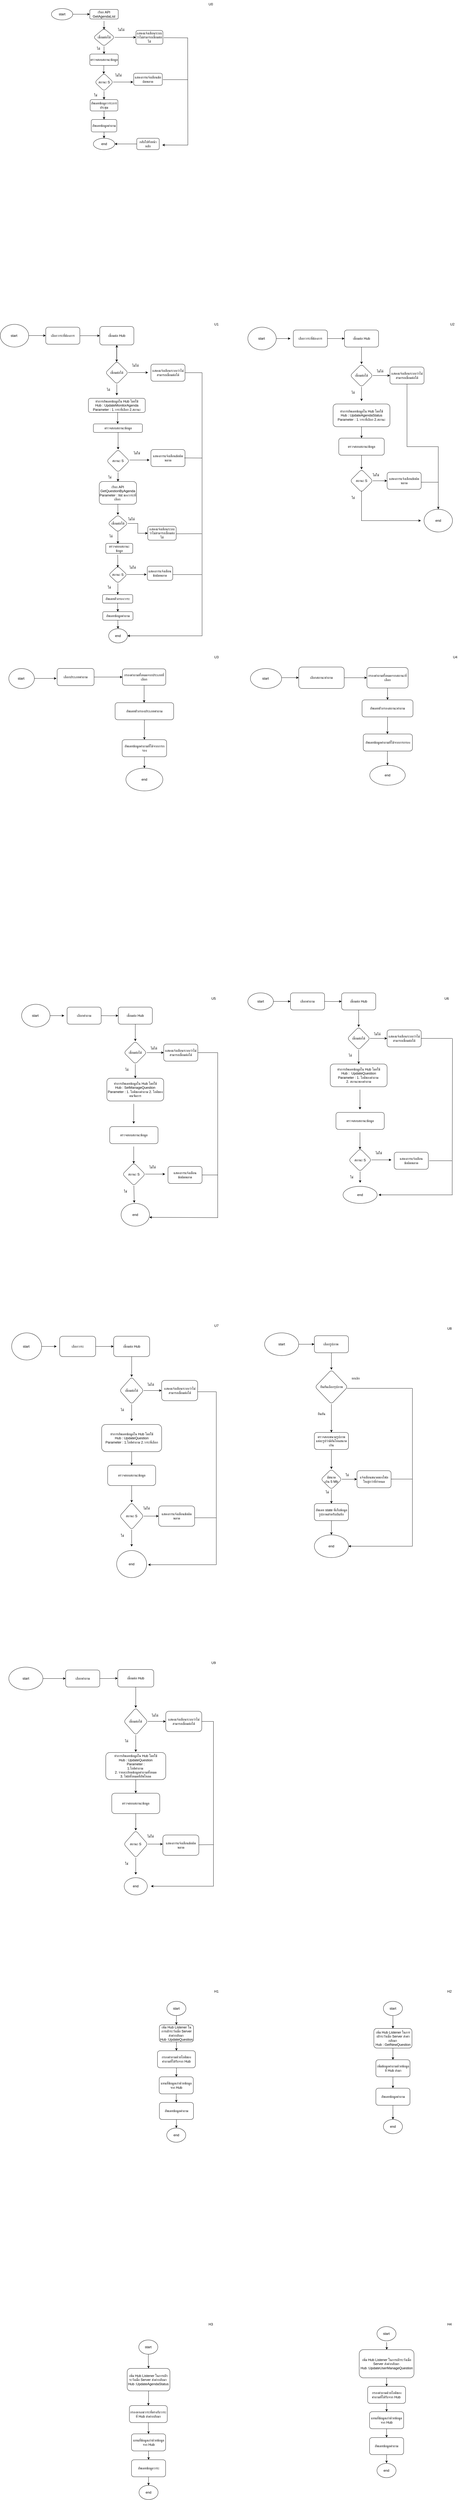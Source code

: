 <mxfile version="20.0.4" type="github">
  <diagram id="H9ZrI43M73sGWypSq_Jb" name="Page-1">
    <mxGraphModel dx="1230" dy="1863" grid="1" gridSize="10" guides="1" tooltips="1" connect="1" arrows="1" fold="1" page="1" pageScale="1" pageWidth="827" pageHeight="1169" math="0" shadow="0">
      <root>
        <mxCell id="0" />
        <mxCell id="1" parent="0" />
        <mxCell id="FMrHo2OvU-c8rs8Sghoq-2" value="" style="group" parent="1" vertex="1" connectable="0">
          <mxGeometry x="50" y="3575" width="760" height="990" as="geometry" />
        </mxCell>
        <mxCell id="FMrHo2OvU-c8rs8Sghoq-3" value="start&amp;nbsp;" style="ellipse;whiteSpace=wrap;html=1;" parent="FMrHo2OvU-c8rs8Sghoq-2" vertex="1">
          <mxGeometry width="105.556" height="95.422" as="geometry" />
        </mxCell>
        <mxCell id="FMrHo2OvU-c8rs8Sghoq-4" value="" style="endArrow=classic;html=1;rounded=0;" parent="FMrHo2OvU-c8rs8Sghoq-2" edge="1">
          <mxGeometry width="50" height="50" relative="1" as="geometry">
            <mxPoint x="105.556" y="47.711" as="sourcePoint" />
            <mxPoint x="158.333" y="47.711" as="targetPoint" />
          </mxGeometry>
        </mxCell>
        <mxCell id="FMrHo2OvU-c8rs8Sghoq-5" value="เลือกวาระ" style="rounded=1;whiteSpace=wrap;html=1;" parent="FMrHo2OvU-c8rs8Sghoq-2" vertex="1">
          <mxGeometry x="168.889" y="11.928" width="126.667" height="71.566" as="geometry" />
        </mxCell>
        <mxCell id="FMrHo2OvU-c8rs8Sghoq-6" value="เชื่อมต่อ Hub" style="rounded=1;whiteSpace=wrap;html=1;" parent="FMrHo2OvU-c8rs8Sghoq-2" vertex="1">
          <mxGeometry x="358.889" y="11.928" width="126.667" height="71.566" as="geometry" />
        </mxCell>
        <mxCell id="FMrHo2OvU-c8rs8Sghoq-7" value="" style="edgeStyle=orthogonalEdgeStyle;rounded=0;orthogonalLoop=1;jettySize=auto;html=1;" parent="FMrHo2OvU-c8rs8Sghoq-2" source="FMrHo2OvU-c8rs8Sghoq-5" target="FMrHo2OvU-c8rs8Sghoq-6" edge="1">
          <mxGeometry relative="1" as="geometry" />
        </mxCell>
        <mxCell id="FMrHo2OvU-c8rs8Sghoq-8" value="เเสดงแจ้งเตือนระบบว่าไม่สามารถเชื่อมต่อได้" style="whiteSpace=wrap;html=1;rounded=1;" parent="FMrHo2OvU-c8rs8Sghoq-2" vertex="1">
          <mxGeometry x="527.778" y="166.988" width="126.667" height="71.566" as="geometry" />
        </mxCell>
        <mxCell id="FMrHo2OvU-c8rs8Sghoq-9" value="ไม่ได้" style="text;html=1;align=center;verticalAlign=middle;resizable=0;points=[];autosize=1;strokeColor=none;fillColor=none;" parent="FMrHo2OvU-c8rs8Sghoq-2" vertex="1">
          <mxGeometry x="464.444" y="166.988" width="50" height="30" as="geometry" />
        </mxCell>
        <mxCell id="FMrHo2OvU-c8rs8Sghoq-10" value="ตรวจสอบสถานะข้อมูล" style="rounded=1;whiteSpace=wrap;html=1;" parent="FMrHo2OvU-c8rs8Sghoq-2" vertex="1">
          <mxGeometry x="337.778" y="465.181" width="168.889" height="71.566" as="geometry" />
        </mxCell>
        <mxCell id="FMrHo2OvU-c8rs8Sghoq-11" value="" style="group" parent="FMrHo2OvU-c8rs8Sghoq-2" vertex="1" connectable="0">
          <mxGeometry x="369.444" y="155.06" width="95" height="155.06" as="geometry" />
        </mxCell>
        <mxCell id="FMrHo2OvU-c8rs8Sghoq-12" value="" style="edgeStyle=orthogonalEdgeStyle;rounded=0;orthogonalLoop=1;jettySize=auto;html=1;" parent="FMrHo2OvU-c8rs8Sghoq-11" source="FMrHo2OvU-c8rs8Sghoq-13" edge="1">
          <mxGeometry relative="1" as="geometry">
            <mxPoint x="52.778" y="155.06" as="targetPoint" />
          </mxGeometry>
        </mxCell>
        <mxCell id="FMrHo2OvU-c8rs8Sghoq-13" value="เชื่อมต่อได้" style="rhombus;whiteSpace=wrap;html=1;rounded=1;" parent="FMrHo2OvU-c8rs8Sghoq-11" vertex="1">
          <mxGeometry x="10.556" width="84.444" height="95.422" as="geometry" />
        </mxCell>
        <mxCell id="FMrHo2OvU-c8rs8Sghoq-14" value="ได้" style="text;html=1;align=center;verticalAlign=middle;resizable=0;points=[];autosize=1;strokeColor=none;fillColor=none;" parent="FMrHo2OvU-c8rs8Sghoq-11" vertex="1">
          <mxGeometry y="101.386" width="40" height="30" as="geometry" />
        </mxCell>
        <mxCell id="FMrHo2OvU-c8rs8Sghoq-15" value="" style="edgeStyle=orthogonalEdgeStyle;rounded=0;orthogonalLoop=1;jettySize=auto;html=1;" parent="FMrHo2OvU-c8rs8Sghoq-2" source="FMrHo2OvU-c8rs8Sghoq-6" target="FMrHo2OvU-c8rs8Sghoq-13" edge="1">
          <mxGeometry relative="1" as="geometry" />
        </mxCell>
        <mxCell id="FMrHo2OvU-c8rs8Sghoq-16" value="" style="edgeStyle=orthogonalEdgeStyle;rounded=0;orthogonalLoop=1;jettySize=auto;html=1;" parent="FMrHo2OvU-c8rs8Sghoq-2" source="FMrHo2OvU-c8rs8Sghoq-13" target="FMrHo2OvU-c8rs8Sghoq-8" edge="1">
          <mxGeometry relative="1" as="geometry" />
        </mxCell>
        <mxCell id="FMrHo2OvU-c8rs8Sghoq-17" value="" style="group" parent="FMrHo2OvU-c8rs8Sghoq-2" vertex="1" connectable="0">
          <mxGeometry x="369.444" y="596.386" width="95" height="155.06" as="geometry" />
        </mxCell>
        <mxCell id="FMrHo2OvU-c8rs8Sghoq-18" value="" style="edgeStyle=orthogonalEdgeStyle;rounded=0;orthogonalLoop=1;jettySize=auto;html=1;" parent="FMrHo2OvU-c8rs8Sghoq-17" source="FMrHo2OvU-c8rs8Sghoq-19" edge="1">
          <mxGeometry relative="1" as="geometry">
            <mxPoint x="52.778" y="155.06" as="targetPoint" />
          </mxGeometry>
        </mxCell>
        <mxCell id="FMrHo2OvU-c8rs8Sghoq-19" value="สถานะ S" style="rhombus;whiteSpace=wrap;html=1;rounded=1;" parent="FMrHo2OvU-c8rs8Sghoq-17" vertex="1">
          <mxGeometry x="10.556" width="84.444" height="95.422" as="geometry" />
        </mxCell>
        <mxCell id="FMrHo2OvU-c8rs8Sghoq-20" value="ใช่" style="text;html=1;align=center;verticalAlign=middle;resizable=0;points=[];autosize=1;strokeColor=none;fillColor=none;" parent="FMrHo2OvU-c8rs8Sghoq-17" vertex="1">
          <mxGeometry y="101.386" width="40" height="30" as="geometry" />
        </mxCell>
        <mxCell id="FMrHo2OvU-c8rs8Sghoq-21" value="" style="edgeStyle=orthogonalEdgeStyle;rounded=0;orthogonalLoop=1;jettySize=auto;html=1;" parent="FMrHo2OvU-c8rs8Sghoq-2" source="FMrHo2OvU-c8rs8Sghoq-10" target="FMrHo2OvU-c8rs8Sghoq-19" edge="1">
          <mxGeometry relative="1" as="geometry" />
        </mxCell>
        <mxCell id="FMrHo2OvU-c8rs8Sghoq-22" value="แสดงการแจ้งเตือนข้อผิดพลาด" style="whiteSpace=wrap;html=1;rounded=1;" parent="FMrHo2OvU-c8rs8Sghoq-2" vertex="1">
          <mxGeometry x="517.222" y="608.313" width="126.667" height="71.566" as="geometry" />
        </mxCell>
        <mxCell id="FMrHo2OvU-c8rs8Sghoq-23" value="" style="edgeStyle=orthogonalEdgeStyle;rounded=0;orthogonalLoop=1;jettySize=auto;html=1;" parent="FMrHo2OvU-c8rs8Sghoq-2" source="FMrHo2OvU-c8rs8Sghoq-19" target="FMrHo2OvU-c8rs8Sghoq-22" edge="1">
          <mxGeometry relative="1" as="geometry" />
        </mxCell>
        <mxCell id="FMrHo2OvU-c8rs8Sghoq-24" value="" style="edgeStyle=orthogonalEdgeStyle;rounded=0;orthogonalLoop=1;jettySize=auto;html=1;" parent="FMrHo2OvU-c8rs8Sghoq-2" source="FMrHo2OvU-c8rs8Sghoq-25" target="FMrHo2OvU-c8rs8Sghoq-10" edge="1">
          <mxGeometry relative="1" as="geometry" />
        </mxCell>
        <mxCell id="FMrHo2OvU-c8rs8Sghoq-25" value="ทำการอัพเดทข้อมูลใน Hub โดยใช้ &lt;br&gt;Hub : UpdateQuestion&lt;br&gt;Parameter : 1.ไอดีคำถาม 2.วาระที่เลือก" style="rounded=1;whiteSpace=wrap;html=1;" parent="FMrHo2OvU-c8rs8Sghoq-2" vertex="1">
          <mxGeometry x="316.667" y="322.048" width="211.111" height="95.422" as="geometry" />
        </mxCell>
        <mxCell id="FMrHo2OvU-c8rs8Sghoq-26" value="ไม่ใช่" style="text;html=1;align=center;verticalAlign=middle;resizable=0;points=[];autosize=1;strokeColor=none;fillColor=none;" parent="FMrHo2OvU-c8rs8Sghoq-2" vertex="1">
          <mxGeometry x="448.611" y="602.349" width="50" height="30" as="geometry" />
        </mxCell>
        <mxCell id="FMrHo2OvU-c8rs8Sghoq-33" value="" style="endArrow=none;html=1;rounded=0;strokeColor=default;" parent="FMrHo2OvU-c8rs8Sghoq-2" edge="1">
          <mxGeometry width="50" height="50" relative="1" as="geometry">
            <mxPoint x="643.889" y="650.06" as="sourcePoint" />
            <mxPoint x="720" y="650" as="targetPoint" />
          </mxGeometry>
        </mxCell>
        <mxCell id="FMrHo2OvU-c8rs8Sghoq-115" value="" style="endArrow=none;html=1;rounded=0;" parent="FMrHo2OvU-c8rs8Sghoq-2" edge="1">
          <mxGeometry width="50" height="50" relative="1" as="geometry">
            <mxPoint x="654.44" y="206.99" as="sourcePoint" />
            <mxPoint x="720" y="207" as="targetPoint" />
          </mxGeometry>
        </mxCell>
        <mxCell id="FMrHo2OvU-c8rs8Sghoq-117" value="" style="endArrow=none;html=1;rounded=0;" parent="FMrHo2OvU-c8rs8Sghoq-2" edge="1">
          <mxGeometry width="50" height="50" relative="1" as="geometry">
            <mxPoint x="720" y="206.99" as="sourcePoint" />
            <mxPoint x="720" y="815" as="targetPoint" />
          </mxGeometry>
        </mxCell>
        <mxCell id="FMrHo2OvU-c8rs8Sghoq-30" value="end" style="ellipse;whiteSpace=wrap;html=1;" parent="FMrHo2OvU-c8rs8Sghoq-2" vertex="1">
          <mxGeometry x="369.444" y="764.998" width="105.556" height="95.422" as="geometry" />
        </mxCell>
        <mxCell id="FMrHo2OvU-c8rs8Sghoq-118" value="" style="endArrow=classic;html=1;rounded=0;" parent="FMrHo2OvU-c8rs8Sghoq-2" edge="1">
          <mxGeometry width="50" height="50" relative="1" as="geometry">
            <mxPoint x="720" y="815" as="sourcePoint" />
            <mxPoint x="480" y="815" as="targetPoint" />
          </mxGeometry>
        </mxCell>
        <mxCell id="FMrHo2OvU-c8rs8Sghoq-82" value="" style="edgeStyle=orthogonalEdgeStyle;rounded=0;orthogonalLoop=1;jettySize=auto;html=1;" parent="1" source="FMrHo2OvU-c8rs8Sghoq-65" target="FMrHo2OvU-c8rs8Sghoq-81" edge="1">
          <mxGeometry relative="1" as="geometry" />
        </mxCell>
        <mxCell id="FMrHo2OvU-c8rs8Sghoq-65" value="start" style="ellipse;whiteSpace=wrap;html=1;rounded=1;" parent="1" vertex="1">
          <mxGeometry x="40" y="4750" width="120" height="80" as="geometry" />
        </mxCell>
        <mxCell id="FMrHo2OvU-c8rs8Sghoq-67" value="" style="group" parent="1" vertex="1" connectable="0">
          <mxGeometry x="890" y="1240" width="690" height="660" as="geometry" />
        </mxCell>
        <mxCell id="NFxBXwBvF9NyGnt5mvOB-206" value="start&amp;nbsp;" style="ellipse;whiteSpace=wrap;html=1;" parent="FMrHo2OvU-c8rs8Sghoq-67" vertex="1">
          <mxGeometry width="110" height="70" as="geometry" />
        </mxCell>
        <mxCell id="NFxBXwBvF9NyGnt5mvOB-208" value="เลือกสถานะคำถาม" style="rounded=1;whiteSpace=wrap;html=1;" parent="FMrHo2OvU-c8rs8Sghoq-67" vertex="1">
          <mxGeometry x="170" y="-5.41" width="160" height="75.41" as="geometry" />
        </mxCell>
        <mxCell id="NFxBXwBvF9NyGnt5mvOB-217" value="" style="edgeStyle=orthogonalEdgeStyle;rounded=0;orthogonalLoop=1;jettySize=auto;html=1;strokeColor=default;" parent="FMrHo2OvU-c8rs8Sghoq-67" source="NFxBXwBvF9NyGnt5mvOB-206" target="NFxBXwBvF9NyGnt5mvOB-208" edge="1">
          <mxGeometry relative="1" as="geometry">
            <Array as="points">
              <mxPoint x="120" y="32" />
              <mxPoint x="120" y="32" />
            </Array>
          </mxGeometry>
        </mxCell>
        <mxCell id="NFxBXwBvF9NyGnt5mvOB-209" value="กรองคำถามทั้งหมดจากสถานะที่เลือก" style="rounded=1;whiteSpace=wrap;html=1;" parent="FMrHo2OvU-c8rs8Sghoq-67" vertex="1">
          <mxGeometry x="410" y="-3.77" width="144.95" height="72.14" as="geometry" />
        </mxCell>
        <mxCell id="NFxBXwBvF9NyGnt5mvOB-210" value="" style="edgeStyle=orthogonalEdgeStyle;rounded=0;orthogonalLoop=1;jettySize=auto;html=1;" parent="FMrHo2OvU-c8rs8Sghoq-67" source="NFxBXwBvF9NyGnt5mvOB-208" target="NFxBXwBvF9NyGnt5mvOB-209" edge="1">
          <mxGeometry relative="1" as="geometry" />
        </mxCell>
        <mxCell id="NFxBXwBvF9NyGnt5mvOB-213" value="อัพเดทตัวกรองสถานะคำถาม" style="rounded=1;whiteSpace=wrap;html=1;" parent="FMrHo2OvU-c8rs8Sghoq-67" vertex="1">
          <mxGeometry x="392.86" y="110" width="179.23" height="60" as="geometry" />
        </mxCell>
        <mxCell id="NFxBXwBvF9NyGnt5mvOB-218" value="" style="edgeStyle=orthogonalEdgeStyle;rounded=0;orthogonalLoop=1;jettySize=auto;html=1;strokeColor=default;" parent="FMrHo2OvU-c8rs8Sghoq-67" source="NFxBXwBvF9NyGnt5mvOB-209" target="NFxBXwBvF9NyGnt5mvOB-213" edge="1">
          <mxGeometry relative="1" as="geometry" />
        </mxCell>
        <mxCell id="NFxBXwBvF9NyGnt5mvOB-215" value="อัพเดทข้อมูลคำถามที่ได้จากการกรอง" style="rounded=1;whiteSpace=wrap;html=1;" parent="FMrHo2OvU-c8rs8Sghoq-67" vertex="1">
          <mxGeometry x="397.11" y="230" width="172.89" height="60" as="geometry" />
        </mxCell>
        <mxCell id="NFxBXwBvF9NyGnt5mvOB-212" style="edgeStyle=orthogonalEdgeStyle;rounded=0;orthogonalLoop=1;jettySize=auto;html=1;strokeColor=default;" parent="FMrHo2OvU-c8rs8Sghoq-67" source="NFxBXwBvF9NyGnt5mvOB-213" target="NFxBXwBvF9NyGnt5mvOB-215" edge="1">
          <mxGeometry relative="1" as="geometry">
            <Array as="points">
              <mxPoint x="482" y="210" />
              <mxPoint x="482" y="210" />
            </Array>
          </mxGeometry>
        </mxCell>
        <mxCell id="NFxBXwBvF9NyGnt5mvOB-216" value="end" style="ellipse;whiteSpace=wrap;html=1;" parent="FMrHo2OvU-c8rs8Sghoq-67" vertex="1">
          <mxGeometry x="420" y="340" width="124.95" height="70" as="geometry" />
        </mxCell>
        <mxCell id="NFxBXwBvF9NyGnt5mvOB-214" value="" style="edgeStyle=orthogonalEdgeStyle;rounded=0;orthogonalLoop=1;jettySize=auto;html=1;strokeColor=default;" parent="FMrHo2OvU-c8rs8Sghoq-67" source="NFxBXwBvF9NyGnt5mvOB-215" target="NFxBXwBvF9NyGnt5mvOB-216" edge="1">
          <mxGeometry relative="1" as="geometry">
            <Array as="points">
              <mxPoint x="482" y="315" />
            </Array>
          </mxGeometry>
        </mxCell>
        <mxCell id="NFxBXwBvF9NyGnt5mvOB-221" value="start&amp;nbsp;" style="ellipse;whiteSpace=wrap;html=1;" parent="1" vertex="1">
          <mxGeometry x="40" y="1240" width="90" height="70" as="geometry" />
        </mxCell>
        <mxCell id="NFxBXwBvF9NyGnt5mvOB-222" value="" style="endArrow=classic;html=1;rounded=0;" parent="1" edge="1">
          <mxGeometry width="50" height="50" relative="1" as="geometry">
            <mxPoint x="129.996" y="1274.624" as="sourcePoint" />
            <mxPoint x="207.773" y="1274.624" as="targetPoint" />
          </mxGeometry>
        </mxCell>
        <mxCell id="NFxBXwBvF9NyGnt5mvOB-223" value="เลือกประเภทคำถาม" style="rounded=1;whiteSpace=wrap;html=1;" parent="1" vertex="1">
          <mxGeometry x="210" y="1239.66" width="130" height="60.34" as="geometry" />
        </mxCell>
        <mxCell id="NFxBXwBvF9NyGnt5mvOB-224" value="กรองคำถามทั้งหมดจากประเภทที่เลือก" style="rounded=1;whiteSpace=wrap;html=1;" parent="1" vertex="1">
          <mxGeometry x="440" y="1240.97" width="152.22" height="57.72" as="geometry" />
        </mxCell>
        <mxCell id="NFxBXwBvF9NyGnt5mvOB-225" value="" style="edgeStyle=orthogonalEdgeStyle;rounded=0;orthogonalLoop=1;jettySize=auto;html=1;" parent="1" source="NFxBXwBvF9NyGnt5mvOB-223" target="NFxBXwBvF9NyGnt5mvOB-224" edge="1">
          <mxGeometry relative="1" as="geometry" />
        </mxCell>
        <mxCell id="NFxBXwBvF9NyGnt5mvOB-226" value="" style="edgeStyle=orthogonalEdgeStyle;rounded=0;orthogonalLoop=1;jettySize=auto;html=1;" parent="1" source="NFxBXwBvF9NyGnt5mvOB-224" edge="1">
          <mxGeometry relative="1" as="geometry">
            <mxPoint x="516" y="1360" as="targetPoint" />
          </mxGeometry>
        </mxCell>
        <mxCell id="NFxBXwBvF9NyGnt5mvOB-228" value="อัพเดทตัวกรองประเภทคำถาม" style="rounded=1;whiteSpace=wrap;html=1;" parent="1" vertex="1">
          <mxGeometry x="414" y="1360" width="206" height="60" as="geometry" />
        </mxCell>
        <mxCell id="NFxBXwBvF9NyGnt5mvOB-230" value="อัพเดทข้อมูลคำถามที่ได้จากการกรอง" style="rounded=1;whiteSpace=wrap;html=1;" parent="1" vertex="1">
          <mxGeometry x="438.72" y="1490" width="156.55" height="60" as="geometry" />
        </mxCell>
        <mxCell id="NFxBXwBvF9NyGnt5mvOB-227" style="edgeStyle=orthogonalEdgeStyle;rounded=0;orthogonalLoop=1;jettySize=auto;html=1;strokeColor=default;" parent="1" source="NFxBXwBvF9NyGnt5mvOB-228" target="NFxBXwBvF9NyGnt5mvOB-230" edge="1">
          <mxGeometry relative="1" as="geometry" />
        </mxCell>
        <mxCell id="NFxBXwBvF9NyGnt5mvOB-231" value="end" style="ellipse;whiteSpace=wrap;html=1;" parent="1" vertex="1">
          <mxGeometry x="452" y="1590" width="130" height="80" as="geometry" />
        </mxCell>
        <mxCell id="NFxBXwBvF9NyGnt5mvOB-229" value="" style="edgeStyle=orthogonalEdgeStyle;rounded=0;orthogonalLoop=1;jettySize=auto;html=1;strokeColor=default;" parent="1" source="NFxBXwBvF9NyGnt5mvOB-230" target="NFxBXwBvF9NyGnt5mvOB-231" edge="1">
          <mxGeometry relative="1" as="geometry" />
        </mxCell>
        <mxCell id="FMrHo2OvU-c8rs8Sghoq-70" value="U1" style="text;html=1;align=center;verticalAlign=middle;resizable=0;points=[];autosize=1;strokeColor=none;fillColor=none;" parent="1" vertex="1">
          <mxGeometry x="750" y="15" width="40" height="30" as="geometry" />
        </mxCell>
        <mxCell id="FMrHo2OvU-c8rs8Sghoq-71" value="U2" style="text;html=1;align=center;verticalAlign=middle;resizable=0;points=[];autosize=1;strokeColor=none;fillColor=none;" parent="1" vertex="1">
          <mxGeometry x="1580" y="15" width="40" height="30" as="geometry" />
        </mxCell>
        <mxCell id="FMrHo2OvU-c8rs8Sghoq-72" value="U3" style="text;html=1;align=center;verticalAlign=middle;resizable=0;points=[];autosize=1;strokeColor=none;fillColor=none;" parent="1" vertex="1">
          <mxGeometry x="750" y="1185" width="40" height="30" as="geometry" />
        </mxCell>
        <mxCell id="FMrHo2OvU-c8rs8Sghoq-73" value="U4" style="text;html=1;align=center;verticalAlign=middle;resizable=0;points=[];autosize=1;strokeColor=none;fillColor=none;" parent="1" vertex="1">
          <mxGeometry x="1590" y="1185" width="40" height="30" as="geometry" />
        </mxCell>
        <mxCell id="FMrHo2OvU-c8rs8Sghoq-75" value="U5" style="text;html=1;align=center;verticalAlign=middle;resizable=0;points=[];autosize=1;strokeColor=none;fillColor=none;" parent="1" vertex="1">
          <mxGeometry x="740" y="2385" width="40" height="30" as="geometry" />
        </mxCell>
        <mxCell id="FMrHo2OvU-c8rs8Sghoq-76" value="U6" style="text;html=1;align=center;verticalAlign=middle;resizable=0;points=[];autosize=1;strokeColor=none;fillColor=none;" parent="1" vertex="1">
          <mxGeometry x="1560" y="2385" width="40" height="30" as="geometry" />
        </mxCell>
        <mxCell id="FMrHo2OvU-c8rs8Sghoq-77" value="U7" style="text;html=1;align=center;verticalAlign=middle;resizable=0;points=[];autosize=1;strokeColor=none;fillColor=none;" parent="1" vertex="1">
          <mxGeometry x="750" y="3535" width="40" height="30" as="geometry" />
        </mxCell>
        <mxCell id="FMrHo2OvU-c8rs8Sghoq-78" value="U8&lt;br&gt;" style="text;html=1;align=center;verticalAlign=middle;resizable=0;points=[];autosize=1;strokeColor=none;fillColor=none;" parent="1" vertex="1">
          <mxGeometry x="1570" y="3545" width="40" height="30" as="geometry" />
        </mxCell>
        <mxCell id="FMrHo2OvU-c8rs8Sghoq-79" value="" style="group" parent="1" vertex="1" connectable="0">
          <mxGeometry x="940" y="3575" width="520" height="790" as="geometry" />
        </mxCell>
        <mxCell id="FMrHo2OvU-c8rs8Sghoq-36" value="start" style="ellipse;whiteSpace=wrap;html=1;" parent="FMrHo2OvU-c8rs8Sghoq-79" vertex="1">
          <mxGeometry width="120" height="80" as="geometry" />
        </mxCell>
        <mxCell id="FMrHo2OvU-c8rs8Sghoq-37" value="เลือกรูปภาพ&amp;nbsp;" style="rounded=1;whiteSpace=wrap;html=1;" parent="FMrHo2OvU-c8rs8Sghoq-79" vertex="1">
          <mxGeometry x="175" y="10" width="120" height="60" as="geometry" />
        </mxCell>
        <mxCell id="FMrHo2OvU-c8rs8Sghoq-41" value="" style="edgeStyle=orthogonalEdgeStyle;rounded=0;orthogonalLoop=1;jettySize=auto;html=1;" parent="FMrHo2OvU-c8rs8Sghoq-79" source="FMrHo2OvU-c8rs8Sghoq-36" target="FMrHo2OvU-c8rs8Sghoq-37" edge="1">
          <mxGeometry relative="1" as="geometry" />
        </mxCell>
        <mxCell id="FMrHo2OvU-c8rs8Sghoq-39" value="ยืนยันเลือกรุปภาพ" style="rhombus;whiteSpace=wrap;html=1;rounded=1;" parent="FMrHo2OvU-c8rs8Sghoq-79" vertex="1">
          <mxGeometry x="177.5" y="130" width="115" height="120" as="geometry" />
        </mxCell>
        <mxCell id="FMrHo2OvU-c8rs8Sghoq-40" value="" style="edgeStyle=orthogonalEdgeStyle;rounded=0;orthogonalLoop=1;jettySize=auto;html=1;" parent="FMrHo2OvU-c8rs8Sghoq-79" source="FMrHo2OvU-c8rs8Sghoq-37" target="FMrHo2OvU-c8rs8Sghoq-39" edge="1">
          <mxGeometry relative="1" as="geometry" />
        </mxCell>
        <mxCell id="FMrHo2OvU-c8rs8Sghoq-44" value="ยกเลิก" style="text;html=1;align=center;verticalAlign=middle;resizable=0;points=[];autosize=1;strokeColor=none;fillColor=none;" parent="FMrHo2OvU-c8rs8Sghoq-79" vertex="1">
          <mxGeometry x="290" y="145" width="60" height="30" as="geometry" />
        </mxCell>
        <mxCell id="FMrHo2OvU-c8rs8Sghoq-45" value="ตรวจสอบขนาดรูปภาพ&lt;br&gt;แต่ละรูปว่ามีอันไหนขนาดเกิน" style="whiteSpace=wrap;html=1;rounded=1;" parent="FMrHo2OvU-c8rs8Sghoq-79" vertex="1">
          <mxGeometry x="175" y="350" width="120" height="60" as="geometry" />
        </mxCell>
        <mxCell id="FMrHo2OvU-c8rs8Sghoq-46" value="" style="edgeStyle=orthogonalEdgeStyle;rounded=0;orthogonalLoop=1;jettySize=auto;html=1;" parent="FMrHo2OvU-c8rs8Sghoq-79" source="FMrHo2OvU-c8rs8Sghoq-39" target="FMrHo2OvU-c8rs8Sghoq-45" edge="1">
          <mxGeometry relative="1" as="geometry" />
        </mxCell>
        <mxCell id="FMrHo2OvU-c8rs8Sghoq-47" value="ยืนยัน" style="text;html=1;align=center;verticalAlign=middle;resizable=0;points=[];autosize=1;strokeColor=none;fillColor=none;" parent="FMrHo2OvU-c8rs8Sghoq-79" vertex="1">
          <mxGeometry x="175" y="270" width="50" height="30" as="geometry" />
        </mxCell>
        <mxCell id="FMrHo2OvU-c8rs8Sghoq-48" value="" style="endArrow=none;html=1;rounded=0;" parent="FMrHo2OvU-c8rs8Sghoq-79" edge="1">
          <mxGeometry width="50" height="50" relative="1" as="geometry">
            <mxPoint x="290" y="195" as="sourcePoint" />
            <mxPoint x="520" y="195" as="targetPoint" />
          </mxGeometry>
        </mxCell>
        <mxCell id="FMrHo2OvU-c8rs8Sghoq-49" value="end" style="ellipse;whiteSpace=wrap;html=1;rounded=1;" parent="FMrHo2OvU-c8rs8Sghoq-79" vertex="1">
          <mxGeometry x="175" y="710" width="120" height="80" as="geometry" />
        </mxCell>
        <mxCell id="FMrHo2OvU-c8rs8Sghoq-50" value="" style="endArrow=none;html=1;rounded=0;" parent="FMrHo2OvU-c8rs8Sghoq-79" edge="1">
          <mxGeometry width="50" height="50" relative="1" as="geometry">
            <mxPoint x="520" y="750" as="sourcePoint" />
            <mxPoint x="520" y="195" as="targetPoint" />
          </mxGeometry>
        </mxCell>
        <mxCell id="FMrHo2OvU-c8rs8Sghoq-52" value="" style="endArrow=classic;html=1;rounded=0;entryX=1;entryY=0.5;entryDx=0;entryDy=0;" parent="FMrHo2OvU-c8rs8Sghoq-79" target="FMrHo2OvU-c8rs8Sghoq-49" edge="1">
          <mxGeometry width="50" height="50" relative="1" as="geometry">
            <mxPoint x="520" y="750" as="sourcePoint" />
            <mxPoint x="430" y="1030" as="targetPoint" />
          </mxGeometry>
        </mxCell>
        <mxCell id="FMrHo2OvU-c8rs8Sghoq-53" value="มีขนาด&lt;br&gt;เกิน 5 Mb" style="rhombus;whiteSpace=wrap;html=1;rounded=1;" parent="FMrHo2OvU-c8rs8Sghoq-79" vertex="1">
          <mxGeometry x="198.13" y="479" width="73.75" height="71" as="geometry" />
        </mxCell>
        <mxCell id="FMrHo2OvU-c8rs8Sghoq-54" value="" style="edgeStyle=orthogonalEdgeStyle;rounded=0;orthogonalLoop=1;jettySize=auto;html=1;" parent="FMrHo2OvU-c8rs8Sghoq-79" source="FMrHo2OvU-c8rs8Sghoq-45" target="FMrHo2OvU-c8rs8Sghoq-53" edge="1">
          <mxGeometry relative="1" as="geometry" />
        </mxCell>
        <mxCell id="FMrHo2OvU-c8rs8Sghoq-55" value="แจ้งเตือนขนาดของไฟลใหญ่กว่าที่กำหนด" style="rounded=1;whiteSpace=wrap;html=1;" parent="FMrHo2OvU-c8rs8Sghoq-79" vertex="1">
          <mxGeometry x="325" y="484.5" width="120" height="60" as="geometry" />
        </mxCell>
        <mxCell id="FMrHo2OvU-c8rs8Sghoq-56" value="" style="edgeStyle=orthogonalEdgeStyle;rounded=0;orthogonalLoop=1;jettySize=auto;html=1;" parent="FMrHo2OvU-c8rs8Sghoq-79" source="FMrHo2OvU-c8rs8Sghoq-53" target="FMrHo2OvU-c8rs8Sghoq-55" edge="1">
          <mxGeometry relative="1" as="geometry" />
        </mxCell>
        <mxCell id="FMrHo2OvU-c8rs8Sghoq-58" value="" style="endArrow=none;html=1;rounded=0;" parent="FMrHo2OvU-c8rs8Sghoq-79" edge="1">
          <mxGeometry width="50" height="50" relative="1" as="geometry">
            <mxPoint x="445" y="513.97" as="sourcePoint" />
            <mxPoint x="520" y="513.97" as="targetPoint" />
          </mxGeometry>
        </mxCell>
        <mxCell id="FMrHo2OvU-c8rs8Sghoq-60" value="ใช่" style="text;html=1;align=center;verticalAlign=middle;resizable=0;points=[];autosize=1;strokeColor=none;fillColor=none;" parent="FMrHo2OvU-c8rs8Sghoq-79" vertex="1">
          <mxGeometry x="270" y="485" width="40" height="30" as="geometry" />
        </mxCell>
        <mxCell id="FMrHo2OvU-c8rs8Sghoq-63" value="" style="edgeStyle=orthogonalEdgeStyle;rounded=0;orthogonalLoop=1;jettySize=auto;html=1;" parent="FMrHo2OvU-c8rs8Sghoq-79" source="FMrHo2OvU-c8rs8Sghoq-61" target="FMrHo2OvU-c8rs8Sghoq-49" edge="1">
          <mxGeometry relative="1" as="geometry" />
        </mxCell>
        <mxCell id="FMrHo2OvU-c8rs8Sghoq-61" value="อัพเดท state ที่เก็บข้อมูลรูปภาพสำหรับบันทึก" style="rounded=1;whiteSpace=wrap;html=1;" parent="FMrHo2OvU-c8rs8Sghoq-79" vertex="1">
          <mxGeometry x="175" y="600" width="120" height="60" as="geometry" />
        </mxCell>
        <mxCell id="FMrHo2OvU-c8rs8Sghoq-62" value="" style="edgeStyle=orthogonalEdgeStyle;rounded=0;orthogonalLoop=1;jettySize=auto;html=1;" parent="FMrHo2OvU-c8rs8Sghoq-79" source="FMrHo2OvU-c8rs8Sghoq-53" target="FMrHo2OvU-c8rs8Sghoq-61" edge="1">
          <mxGeometry relative="1" as="geometry" />
        </mxCell>
        <mxCell id="FMrHo2OvU-c8rs8Sghoq-64" value="ไม่" style="text;html=1;align=center;verticalAlign=middle;resizable=0;points=[];autosize=1;strokeColor=none;fillColor=none;" parent="FMrHo2OvU-c8rs8Sghoq-79" vertex="1">
          <mxGeometry x="200" y="545" width="40" height="30" as="geometry" />
        </mxCell>
        <mxCell id="FMrHo2OvU-c8rs8Sghoq-80" value="U9" style="text;html=1;align=center;verticalAlign=middle;resizable=0;points=[];autosize=1;strokeColor=none;fillColor=none;" parent="1" vertex="1">
          <mxGeometry x="740" y="4720" width="40" height="30" as="geometry" />
        </mxCell>
        <mxCell id="FMrHo2OvU-c8rs8Sghoq-95" value="" style="edgeStyle=orthogonalEdgeStyle;rounded=0;orthogonalLoop=1;jettySize=auto;html=1;" parent="1" source="FMrHo2OvU-c8rs8Sghoq-81" target="FMrHo2OvU-c8rs8Sghoq-85" edge="1">
          <mxGeometry relative="1" as="geometry" />
        </mxCell>
        <mxCell id="FMrHo2OvU-c8rs8Sghoq-81" value="เลือกคำถาม" style="whiteSpace=wrap;html=1;rounded=1;" parent="1" vertex="1">
          <mxGeometry x="240" y="4760" width="120" height="60" as="geometry" />
        </mxCell>
        <mxCell id="FMrHo2OvU-c8rs8Sghoq-85" value="เชื่อมต่อ Hub" style="rounded=1;whiteSpace=wrap;html=1;" parent="1" vertex="1">
          <mxGeometry x="423.33" y="4758.43" width="126.67" height="61.57" as="geometry" />
        </mxCell>
        <mxCell id="FMrHo2OvU-c8rs8Sghoq-112" style="edgeStyle=orthogonalEdgeStyle;rounded=0;orthogonalLoop=1;jettySize=auto;html=1;" parent="1" source="FMrHo2OvU-c8rs8Sghoq-87" edge="1">
          <mxGeometry relative="1" as="geometry">
            <mxPoint x="540" y="5520" as="targetPoint" />
            <Array as="points">
              <mxPoint x="760" y="4941" />
              <mxPoint x="760" y="5520" />
              <mxPoint x="550" y="5520" />
            </Array>
          </mxGeometry>
        </mxCell>
        <mxCell id="FMrHo2OvU-c8rs8Sghoq-87" value="เเสดงแจ้งเตือนระบบว่าไม่สามารถเชื่อมต่อได้" style="whiteSpace=wrap;html=1;rounded=1;" parent="1" vertex="1">
          <mxGeometry x="592.219" y="4905.06" width="126.667" height="71.566" as="geometry" />
        </mxCell>
        <mxCell id="FMrHo2OvU-c8rs8Sghoq-88" value="ไม่ได้" style="text;html=1;align=center;verticalAlign=middle;resizable=0;points=[];autosize=1;strokeColor=none;fillColor=none;" parent="1" vertex="1">
          <mxGeometry x="528.886" y="4905.06" width="50" height="30" as="geometry" />
        </mxCell>
        <mxCell id="FMrHo2OvU-c8rs8Sghoq-89" value="" style="group" parent="1" vertex="1" connectable="0">
          <mxGeometry x="433.886" y="4893.133" width="95" height="155.06" as="geometry" />
        </mxCell>
        <mxCell id="FMrHo2OvU-c8rs8Sghoq-90" value="" style="edgeStyle=orthogonalEdgeStyle;rounded=0;orthogonalLoop=1;jettySize=auto;html=1;" parent="FMrHo2OvU-c8rs8Sghoq-89" source="FMrHo2OvU-c8rs8Sghoq-91" edge="1">
          <mxGeometry relative="1" as="geometry">
            <mxPoint x="52.778" y="155.06" as="targetPoint" />
          </mxGeometry>
        </mxCell>
        <mxCell id="FMrHo2OvU-c8rs8Sghoq-91" value="เชื่อมต่อได้" style="rhombus;whiteSpace=wrap;html=1;rounded=1;" parent="FMrHo2OvU-c8rs8Sghoq-89" vertex="1">
          <mxGeometry x="10.556" width="84.444" height="95.422" as="geometry" />
        </mxCell>
        <mxCell id="FMrHo2OvU-c8rs8Sghoq-92" value="ได้" style="text;html=1;align=center;verticalAlign=middle;resizable=0;points=[];autosize=1;strokeColor=none;fillColor=none;" parent="FMrHo2OvU-c8rs8Sghoq-89" vertex="1">
          <mxGeometry y="101.386" width="40" height="30" as="geometry" />
        </mxCell>
        <mxCell id="FMrHo2OvU-c8rs8Sghoq-93" value="" style="edgeStyle=orthogonalEdgeStyle;rounded=0;orthogonalLoop=1;jettySize=auto;html=1;" parent="1" source="FMrHo2OvU-c8rs8Sghoq-85" target="FMrHo2OvU-c8rs8Sghoq-91" edge="1">
          <mxGeometry relative="1" as="geometry" />
        </mxCell>
        <mxCell id="FMrHo2OvU-c8rs8Sghoq-94" value="" style="edgeStyle=orthogonalEdgeStyle;rounded=0;orthogonalLoop=1;jettySize=auto;html=1;" parent="1" source="FMrHo2OvU-c8rs8Sghoq-91" target="FMrHo2OvU-c8rs8Sghoq-87" edge="1">
          <mxGeometry relative="1" as="geometry" />
        </mxCell>
        <mxCell id="FMrHo2OvU-c8rs8Sghoq-96" value="ตรวจสอบสถานะข้อมูล" style="rounded=1;whiteSpace=wrap;html=1;" parent="1" vertex="1">
          <mxGeometry x="402.221" y="5193.133" width="168.889" height="71.566" as="geometry" />
        </mxCell>
        <mxCell id="FMrHo2OvU-c8rs8Sghoq-97" value="" style="group" parent="1" vertex="1" connectable="0">
          <mxGeometry x="433.888" y="5324.337" width="95" height="155.06" as="geometry" />
        </mxCell>
        <mxCell id="FMrHo2OvU-c8rs8Sghoq-98" value="" style="edgeStyle=orthogonalEdgeStyle;rounded=0;orthogonalLoop=1;jettySize=auto;html=1;" parent="FMrHo2OvU-c8rs8Sghoq-97" source="FMrHo2OvU-c8rs8Sghoq-99" edge="1">
          <mxGeometry relative="1" as="geometry">
            <mxPoint x="52.778" y="155.06" as="targetPoint" />
          </mxGeometry>
        </mxCell>
        <mxCell id="FMrHo2OvU-c8rs8Sghoq-99" value="สถานะ S" style="rhombus;whiteSpace=wrap;html=1;rounded=1;" parent="FMrHo2OvU-c8rs8Sghoq-97" vertex="1">
          <mxGeometry x="10.556" width="84.444" height="95.422" as="geometry" />
        </mxCell>
        <mxCell id="FMrHo2OvU-c8rs8Sghoq-100" value="ใช่" style="text;html=1;align=center;verticalAlign=middle;resizable=0;points=[];autosize=1;strokeColor=none;fillColor=none;" parent="FMrHo2OvU-c8rs8Sghoq-97" vertex="1">
          <mxGeometry y="101.386" width="40" height="30" as="geometry" />
        </mxCell>
        <mxCell id="FMrHo2OvU-c8rs8Sghoq-101" value="" style="edgeStyle=orthogonalEdgeStyle;rounded=0;orthogonalLoop=1;jettySize=auto;html=1;" parent="1" source="FMrHo2OvU-c8rs8Sghoq-96" target="FMrHo2OvU-c8rs8Sghoq-99" edge="1">
          <mxGeometry relative="1" as="geometry" />
        </mxCell>
        <mxCell id="FMrHo2OvU-c8rs8Sghoq-102" value="" style="edgeStyle=orthogonalEdgeStyle;rounded=0;orthogonalLoop=1;jettySize=auto;html=1;" parent="1" source="FMrHo2OvU-c8rs8Sghoq-99" edge="1">
          <mxGeometry relative="1" as="geometry">
            <mxPoint x="581.666" y="5372.095" as="targetPoint" />
          </mxGeometry>
        </mxCell>
        <mxCell id="FMrHo2OvU-c8rs8Sghoq-103" value="" style="edgeStyle=orthogonalEdgeStyle;rounded=0;orthogonalLoop=1;jettySize=auto;html=1;" parent="1" source="FMrHo2OvU-c8rs8Sghoq-104" target="FMrHo2OvU-c8rs8Sghoq-96" edge="1">
          <mxGeometry relative="1" as="geometry" />
        </mxCell>
        <mxCell id="FMrHo2OvU-c8rs8Sghoq-104" value="ทำการอัพเดทข้อมูลใน Hub โดยใช้ &lt;br&gt;Hub : UpdateQuestion&lt;br&gt;Parameter : &lt;br&gt;1.ไอดีคำถาม&amp;nbsp; &lt;br&gt;2. รายละเอียดข้อมูลคำถามทั้งหมด&lt;br&gt;3. ไฟล์ทั้งหมดที่อัพโหลด" style="rounded=1;whiteSpace=wrap;html=1;" parent="1" vertex="1">
          <mxGeometry x="381.11" y="5050" width="211.111" height="95.422" as="geometry" />
        </mxCell>
        <mxCell id="FMrHo2OvU-c8rs8Sghoq-105" value="ไม่ใช่" style="text;html=1;align=center;verticalAlign=middle;resizable=0;points=[];autosize=1;strokeColor=none;fillColor=none;" parent="1" vertex="1">
          <mxGeometry x="513.054" y="5330.301" width="50" height="30" as="geometry" />
        </mxCell>
        <mxCell id="FMrHo2OvU-c8rs8Sghoq-109" value="end" style="ellipse;whiteSpace=wrap;html=1;" parent="1" vertex="1">
          <mxGeometry x="446.02" y="5490" width="81.28" height="60.61" as="geometry" />
        </mxCell>
        <mxCell id="FMrHo2OvU-c8rs8Sghoq-111" value="แสดงการแจ้งเตือนข้อผิดพลาด" style="whiteSpace=wrap;html=1;rounded=1;" parent="1" vertex="1">
          <mxGeometry x="582" y="5340" width="126.667" height="71.566" as="geometry" />
        </mxCell>
        <mxCell id="FMrHo2OvU-c8rs8Sghoq-113" value="" style="endArrow=none;html=1;rounded=0;" parent="1" edge="1">
          <mxGeometry width="50" height="50" relative="1" as="geometry">
            <mxPoint x="708.67" y="5374.34" as="sourcePoint" />
            <mxPoint x="760" y="5374" as="targetPoint" />
          </mxGeometry>
        </mxCell>
        <mxCell id="dkjwccnz1a46yvxOUcAg-2" value="U0&lt;br&gt;" style="text;html=1;align=center;verticalAlign=middle;resizable=0;points=[];autosize=1;strokeColor=none;fillColor=none;" parent="1" vertex="1">
          <mxGeometry x="730" y="-1110" width="40" height="30" as="geometry" />
        </mxCell>
        <mxCell id="dkjwccnz1a46yvxOUcAg-75" value="H1" style="text;html=1;align=center;verticalAlign=middle;resizable=0;points=[];autosize=1;strokeColor=none;fillColor=none;" parent="1" vertex="1">
          <mxGeometry x="750" y="5875" width="40" height="30" as="geometry" />
        </mxCell>
        <mxCell id="NFxBXwBvF9NyGnt5mvOB-296" value="" style="group" parent="1" vertex="1" connectable="0">
          <mxGeometry x="1151" y="2380" width="365" height="840" as="geometry" />
        </mxCell>
        <mxCell id="NFxBXwBvF9NyGnt5mvOB-297" value="" style="group" parent="NFxBXwBvF9NyGnt5mvOB-296" vertex="1" connectable="0">
          <mxGeometry width="340" height="250" as="geometry" />
        </mxCell>
        <mxCell id="NFxBXwBvF9NyGnt5mvOB-298" value="เชื่อมต่อ Hub" style="rounded=1;whiteSpace=wrap;html=1;" parent="NFxBXwBvF9NyGnt5mvOB-297" vertex="1">
          <mxGeometry x="60" width="120" height="60" as="geometry" />
        </mxCell>
        <mxCell id="NFxBXwBvF9NyGnt5mvOB-299" value="" style="edgeStyle=orthogonalEdgeStyle;rounded=0;orthogonalLoop=1;jettySize=auto;html=1;" parent="NFxBXwBvF9NyGnt5mvOB-297" target="NFxBXwBvF9NyGnt5mvOB-298" edge="1">
          <mxGeometry relative="1" as="geometry">
            <mxPoint y="30" as="sourcePoint" />
          </mxGeometry>
        </mxCell>
        <mxCell id="NFxBXwBvF9NyGnt5mvOB-300" value="เเสดงแจ้งเตือนระบบว่าไม่สามารถเชื่อมต่อได้" style="whiteSpace=wrap;html=1;rounded=1;" parent="NFxBXwBvF9NyGnt5mvOB-297" vertex="1">
          <mxGeometry x="220" y="130" width="120" height="60" as="geometry" />
        </mxCell>
        <mxCell id="NFxBXwBvF9NyGnt5mvOB-301" value="ไม่ได้" style="text;html=1;align=center;verticalAlign=middle;resizable=0;points=[];autosize=1;strokeColor=none;fillColor=none;" parent="NFxBXwBvF9NyGnt5mvOB-297" vertex="1">
          <mxGeometry x="160" y="130" width="50" height="30" as="geometry" />
        </mxCell>
        <mxCell id="NFxBXwBvF9NyGnt5mvOB-302" value="" style="group" parent="NFxBXwBvF9NyGnt5mvOB-297" vertex="1" connectable="0">
          <mxGeometry x="70" y="120" width="90" height="130" as="geometry" />
        </mxCell>
        <mxCell id="NFxBXwBvF9NyGnt5mvOB-303" value="" style="edgeStyle=orthogonalEdgeStyle;rounded=0;orthogonalLoop=1;jettySize=auto;html=1;" parent="NFxBXwBvF9NyGnt5mvOB-302" source="NFxBXwBvF9NyGnt5mvOB-304" edge="1">
          <mxGeometry relative="1" as="geometry">
            <mxPoint x="50" y="130" as="targetPoint" />
          </mxGeometry>
        </mxCell>
        <mxCell id="NFxBXwBvF9NyGnt5mvOB-304" value="เชื่อมต่อได้" style="rhombus;whiteSpace=wrap;html=1;rounded=1;" parent="NFxBXwBvF9NyGnt5mvOB-302" vertex="1">
          <mxGeometry x="10" width="80" height="80" as="geometry" />
        </mxCell>
        <mxCell id="NFxBXwBvF9NyGnt5mvOB-305" value="ได้" style="text;html=1;align=center;verticalAlign=middle;resizable=0;points=[];autosize=1;strokeColor=none;fillColor=none;" parent="NFxBXwBvF9NyGnt5mvOB-302" vertex="1">
          <mxGeometry y="85" width="40" height="30" as="geometry" />
        </mxCell>
        <mxCell id="NFxBXwBvF9NyGnt5mvOB-306" value="" style="edgeStyle=orthogonalEdgeStyle;rounded=0;orthogonalLoop=1;jettySize=auto;html=1;" parent="NFxBXwBvF9NyGnt5mvOB-297" source="NFxBXwBvF9NyGnt5mvOB-298" target="NFxBXwBvF9NyGnt5mvOB-304" edge="1">
          <mxGeometry relative="1" as="geometry" />
        </mxCell>
        <mxCell id="NFxBXwBvF9NyGnt5mvOB-307" value="" style="edgeStyle=orthogonalEdgeStyle;rounded=0;orthogonalLoop=1;jettySize=auto;html=1;" parent="NFxBXwBvF9NyGnt5mvOB-297" source="NFxBXwBvF9NyGnt5mvOB-304" target="NFxBXwBvF9NyGnt5mvOB-300" edge="1">
          <mxGeometry relative="1" as="geometry" />
        </mxCell>
        <mxCell id="NFxBXwBvF9NyGnt5mvOB-308" value="ทำการอัพเดทข้อมูลใน Hub โดยใช้ &lt;br&gt;Hub :&amp;nbsp; UpdateQuestion&lt;br&gt;Parameter : 1. ไอดีของคำถาม&amp;nbsp;&lt;br&gt;2. สถานะของคำถาม" style="rounded=1;whiteSpace=wrap;html=1;" parent="NFxBXwBvF9NyGnt5mvOB-296" vertex="1">
          <mxGeometry x="20" y="250" width="200" height="80" as="geometry" />
        </mxCell>
        <mxCell id="NFxBXwBvF9NyGnt5mvOB-324" value="" style="group" parent="NFxBXwBvF9NyGnt5mvOB-296" vertex="1" connectable="0">
          <mxGeometry x="40" y="340.0" width="325" height="500.0" as="geometry" />
        </mxCell>
        <mxCell id="NFxBXwBvF9NyGnt5mvOB-311" value="" style="group" parent="NFxBXwBvF9NyGnt5mvOB-324" vertex="1" connectable="0">
          <mxGeometry x="35" y="150.0" width="180" height="250" as="geometry" />
        </mxCell>
        <mxCell id="NFxBXwBvF9NyGnt5mvOB-312" value="สถานะ S" style="rhombus;whiteSpace=wrap;html=1;rounded=1;" parent="NFxBXwBvF9NyGnt5mvOB-311" vertex="1">
          <mxGeometry x="10" y="57.5" width="80" height="80" as="geometry" />
        </mxCell>
        <mxCell id="NFxBXwBvF9NyGnt5mvOB-313" value="" style="endArrow=classic;html=1;rounded=0;" parent="NFxBXwBvF9NyGnt5mvOB-311" edge="1">
          <mxGeometry width="50" height="50" relative="1" as="geometry">
            <mxPoint x="49.5" as="sourcePoint" />
            <mxPoint x="49.5" y="60" as="targetPoint" />
          </mxGeometry>
        </mxCell>
        <mxCell id="NFxBXwBvF9NyGnt5mvOB-314" value="" style="endArrow=classic;html=1;rounded=0;" parent="NFxBXwBvF9NyGnt5mvOB-311" edge="1">
          <mxGeometry width="50" height="50" relative="1" as="geometry">
            <mxPoint x="90" y="97" as="sourcePoint" />
            <mxPoint x="160" y="97" as="targetPoint" />
          </mxGeometry>
        </mxCell>
        <mxCell id="NFxBXwBvF9NyGnt5mvOB-315" value="" style="endArrow=classic;html=1;rounded=0;" parent="NFxBXwBvF9NyGnt5mvOB-311" edge="1">
          <mxGeometry width="50" height="50" relative="1" as="geometry">
            <mxPoint x="50" y="137.5" as="sourcePoint" />
            <mxPoint x="50" y="177.5" as="targetPoint" />
          </mxGeometry>
        </mxCell>
        <mxCell id="NFxBXwBvF9NyGnt5mvOB-316" value="ไม่ใช่" style="text;html=1;align=center;verticalAlign=middle;resizable=0;points=[];autosize=1;strokeColor=none;fillColor=none;" parent="NFxBXwBvF9NyGnt5mvOB-311" vertex="1">
          <mxGeometry x="90" y="57.5" width="50" height="30" as="geometry" />
        </mxCell>
        <mxCell id="NFxBXwBvF9NyGnt5mvOB-317" value="ใช่" style="text;html=1;align=center;verticalAlign=middle;resizable=0;points=[];autosize=1;strokeColor=none;fillColor=none;" parent="NFxBXwBvF9NyGnt5mvOB-311" vertex="1">
          <mxGeometry y="142.5" width="40" height="30" as="geometry" />
        </mxCell>
        <mxCell id="NFxBXwBvF9NyGnt5mvOB-330" value="end" style="ellipse;whiteSpace=wrap;html=1;rounded=1;" parent="NFxBXwBvF9NyGnt5mvOB-311" vertex="1">
          <mxGeometry x="-10" y="190" width="120" height="60" as="geometry" />
        </mxCell>
        <mxCell id="NFxBXwBvF9NyGnt5mvOB-318" value="ตรวจสอบสถานะข้อมูล" style="rounded=1;whiteSpace=wrap;html=1;" parent="NFxBXwBvF9NyGnt5mvOB-324" vertex="1">
          <mxGeometry y="80.0" width="170" height="60" as="geometry" />
        </mxCell>
        <mxCell id="NFxBXwBvF9NyGnt5mvOB-319" value="แสดงการแจ้งเตือน&lt;br&gt;ข้อผิดพลาด" style="rounded=1;whiteSpace=wrap;html=1;" parent="NFxBXwBvF9NyGnt5mvOB-324" vertex="1">
          <mxGeometry x="205" y="220.0" width="120" height="60" as="geometry" />
        </mxCell>
        <mxCell id="NFxBXwBvF9NyGnt5mvOB-321" value="" style="endArrow=none;html=1;rounded=0;strokeColor=default;" parent="NFxBXwBvF9NyGnt5mvOB-324" target="NFxBXwBvF9NyGnt5mvOB-319" edge="1">
          <mxGeometry width="50" height="50" relative="1" as="geometry">
            <mxPoint x="325" y="250" as="sourcePoint" />
            <mxPoint x="335" y="-3610.0" as="targetPoint" />
          </mxGeometry>
        </mxCell>
        <mxCell id="NFxBXwBvF9NyGnt5mvOB-322" value="" style="endArrow=classic;html=1;rounded=0;" parent="NFxBXwBvF9NyGnt5mvOB-324" edge="1">
          <mxGeometry width="50" height="50" relative="1" as="geometry">
            <mxPoint x="84.5" as="sourcePoint" />
            <mxPoint x="84.5" y="70" as="targetPoint" />
          </mxGeometry>
        </mxCell>
        <mxCell id="NFxBXwBvF9NyGnt5mvOB-397" value="" style="endArrow=classic;html=1;rounded=0;strokeColor=default;entryX=1;entryY=0.5;entryDx=0;entryDy=0;" parent="NFxBXwBvF9NyGnt5mvOB-324" edge="1">
          <mxGeometry width="50" height="50" relative="1" as="geometry">
            <mxPoint x="410" y="370.0" as="sourcePoint" />
            <mxPoint x="150" y="370.0" as="targetPoint" />
          </mxGeometry>
        </mxCell>
        <mxCell id="NFxBXwBvF9NyGnt5mvOB-333" value="" style="endArrow=none;html=1;rounded=0;strokeColor=default;" parent="1" edge="1">
          <mxGeometry width="50" height="50" relative="1" as="geometry">
            <mxPoint x="1491" y="2540" as="sourcePoint" />
            <mxPoint x="1601" y="2540" as="targetPoint" />
          </mxGeometry>
        </mxCell>
        <mxCell id="NFxBXwBvF9NyGnt5mvOB-396" value="" style="endArrow=none;html=1;rounded=0;strokeColor=default;" parent="1" edge="1">
          <mxGeometry width="50" height="50" relative="1" as="geometry">
            <mxPoint x="1519" y="2970.0" as="sourcePoint" />
            <mxPoint x="1599" y="2970.0" as="targetPoint" />
          </mxGeometry>
        </mxCell>
        <mxCell id="NFxBXwBvF9NyGnt5mvOB-398" value="" style="endArrow=none;html=1;rounded=0;strokeColor=default;" parent="1" edge="1">
          <mxGeometry width="50" height="50" relative="1" as="geometry">
            <mxPoint x="1600" y="3090" as="sourcePoint" />
            <mxPoint x="1601" y="2541" as="targetPoint" />
          </mxGeometry>
        </mxCell>
        <mxCell id="NFxBXwBvF9NyGnt5mvOB-275" value="start" style="ellipse;whiteSpace=wrap;html=1;rounded=1;" parent="1" vertex="1">
          <mxGeometry x="881" y="2380" width="90" height="60" as="geometry" />
        </mxCell>
        <mxCell id="NFxBXwBvF9NyGnt5mvOB-276" value="เลือกคำถาม" style="rounded=1;whiteSpace=wrap;html=1;" parent="1" vertex="1">
          <mxGeometry x="1031" y="2380" width="120" height="60" as="geometry" />
        </mxCell>
        <mxCell id="NFxBXwBvF9NyGnt5mvOB-310" value="" style="edgeStyle=orthogonalEdgeStyle;rounded=0;orthogonalLoop=1;jettySize=auto;html=1;strokeColor=default;" parent="1" source="NFxBXwBvF9NyGnt5mvOB-275" target="NFxBXwBvF9NyGnt5mvOB-276" edge="1">
          <mxGeometry relative="1" as="geometry" />
        </mxCell>
        <mxCell id="NFxBXwBvF9NyGnt5mvOB-166" value="start&amp;nbsp;" style="ellipse;whiteSpace=wrap;html=1;" parent="1" vertex="1">
          <mxGeometry x="85" y="2420" width="100" height="80" as="geometry" />
        </mxCell>
        <mxCell id="NFxBXwBvF9NyGnt5mvOB-167" value="" style="endArrow=classic;html=1;rounded=0;" parent="1" edge="1">
          <mxGeometry width="50" height="50" relative="1" as="geometry">
            <mxPoint x="185" y="2460" as="sourcePoint" />
            <mxPoint x="235" y="2460" as="targetPoint" />
          </mxGeometry>
        </mxCell>
        <mxCell id="NFxBXwBvF9NyGnt5mvOB-168" value="เลือกคำถาม" style="rounded=1;whiteSpace=wrap;html=1;" parent="1" vertex="1">
          <mxGeometry x="245" y="2430" width="120" height="60" as="geometry" />
        </mxCell>
        <mxCell id="NFxBXwBvF9NyGnt5mvOB-245" value="" style="group" parent="1" vertex="1" connectable="0">
          <mxGeometry x="430" y="2920" width="180" height="210" as="geometry" />
        </mxCell>
        <mxCell id="NFxBXwBvF9NyGnt5mvOB-246" value="สถานะ S" style="rhombus;whiteSpace=wrap;html=1;rounded=1;" parent="NFxBXwBvF9NyGnt5mvOB-245" vertex="1">
          <mxGeometry x="10" y="57.5" width="80" height="80" as="geometry" />
        </mxCell>
        <mxCell id="NFxBXwBvF9NyGnt5mvOB-247" value="" style="endArrow=classic;html=1;rounded=0;" parent="NFxBXwBvF9NyGnt5mvOB-245" edge="1">
          <mxGeometry width="50" height="50" relative="1" as="geometry">
            <mxPoint x="49.5" as="sourcePoint" />
            <mxPoint x="49.5" y="60" as="targetPoint" />
          </mxGeometry>
        </mxCell>
        <mxCell id="NFxBXwBvF9NyGnt5mvOB-248" value="" style="endArrow=classic;html=1;rounded=0;" parent="NFxBXwBvF9NyGnt5mvOB-245" edge="1">
          <mxGeometry width="50" height="50" relative="1" as="geometry">
            <mxPoint x="90" y="97" as="sourcePoint" />
            <mxPoint x="160" y="97" as="targetPoint" />
          </mxGeometry>
        </mxCell>
        <mxCell id="NFxBXwBvF9NyGnt5mvOB-249" value="" style="endArrow=classic;html=1;rounded=0;entryX=0.463;entryY=-0.025;entryDx=0;entryDy=0;entryPerimeter=0;" parent="NFxBXwBvF9NyGnt5mvOB-245" target="NFxBXwBvF9NyGnt5mvOB-193" edge="1">
          <mxGeometry width="50" height="50" relative="1" as="geometry">
            <mxPoint x="50" y="137.5" as="sourcePoint" />
            <mxPoint x="50" y="177.5" as="targetPoint" />
          </mxGeometry>
        </mxCell>
        <mxCell id="NFxBXwBvF9NyGnt5mvOB-250" value="ไม่ใช่" style="text;html=1;align=center;verticalAlign=middle;resizable=0;points=[];autosize=1;strokeColor=none;fillColor=none;" parent="NFxBXwBvF9NyGnt5mvOB-245" vertex="1">
          <mxGeometry x="90" y="57.5" width="50" height="30" as="geometry" />
        </mxCell>
        <mxCell id="NFxBXwBvF9NyGnt5mvOB-251" value="ใช่" style="text;html=1;align=center;verticalAlign=middle;resizable=0;points=[];autosize=1;strokeColor=none;fillColor=none;" parent="NFxBXwBvF9NyGnt5mvOB-245" vertex="1">
          <mxGeometry y="142.5" width="40" height="30" as="geometry" />
        </mxCell>
        <mxCell id="NFxBXwBvF9NyGnt5mvOB-253" value="ตรวจสอบสถานะข้อมูล" style="rounded=1;whiteSpace=wrap;html=1;" parent="1" vertex="1">
          <mxGeometry x="395" y="2850" width="170" height="60" as="geometry" />
        </mxCell>
        <mxCell id="NFxBXwBvF9NyGnt5mvOB-254" value="แสดงการแจ้งเตือน&lt;br&gt;ข้อผิดพลาด" style="rounded=1;whiteSpace=wrap;html=1;" parent="1" vertex="1">
          <mxGeometry x="600" y="2990" width="120" height="60" as="geometry" />
        </mxCell>
        <mxCell id="NFxBXwBvF9NyGnt5mvOB-257" value="" style="endArrow=none;html=1;rounded=0;strokeColor=default;" parent="1" edge="1">
          <mxGeometry width="50" height="50" relative="1" as="geometry">
            <mxPoint x="705" y="2590" as="sourcePoint" />
            <mxPoint x="775" y="2590" as="targetPoint" />
          </mxGeometry>
        </mxCell>
        <mxCell id="NFxBXwBvF9NyGnt5mvOB-258" value="" style="endArrow=none;html=1;rounded=0;strokeColor=default;" parent="1" target="NFxBXwBvF9NyGnt5mvOB-254" edge="1">
          <mxGeometry width="50" height="50" relative="1" as="geometry">
            <mxPoint x="720" y="3020" as="sourcePoint" />
            <mxPoint x="770" y="2970" as="targetPoint" />
          </mxGeometry>
        </mxCell>
        <mxCell id="NFxBXwBvF9NyGnt5mvOB-259" value="" style="endArrow=none;html=1;rounded=0;strokeColor=default;" parent="1" edge="1">
          <mxGeometry width="50" height="50" relative="1" as="geometry">
            <mxPoint x="720" y="3020" as="sourcePoint" />
            <mxPoint x="775" y="3020" as="targetPoint" />
          </mxGeometry>
        </mxCell>
        <mxCell id="NFxBXwBvF9NyGnt5mvOB-260" value="" style="endArrow=none;html=1;rounded=0;strokeColor=default;" parent="1" edge="1">
          <mxGeometry width="50" height="50" relative="1" as="geometry">
            <mxPoint x="775" y="2590" as="sourcePoint" />
            <mxPoint x="775" y="3170" as="targetPoint" />
          </mxGeometry>
        </mxCell>
        <mxCell id="NFxBXwBvF9NyGnt5mvOB-261" value="" style="endArrow=classic;html=1;rounded=0;strokeColor=default;entryX=1.035;entryY=0.612;entryDx=0;entryDy=0;entryPerimeter=0;" parent="1" edge="1">
          <mxGeometry width="50" height="50" relative="1" as="geometry">
            <mxPoint x="776" y="3170" as="sourcePoint" />
            <mxPoint x="534.5" y="3168.96" as="targetPoint" />
          </mxGeometry>
        </mxCell>
        <mxCell id="NFxBXwBvF9NyGnt5mvOB-278" value="" style="group" parent="1" vertex="1" connectable="0">
          <mxGeometry x="365" y="2430" width="360" height="800" as="geometry" />
        </mxCell>
        <mxCell id="NFxBXwBvF9NyGnt5mvOB-242" value="" style="group" parent="NFxBXwBvF9NyGnt5mvOB-278" vertex="1" connectable="0">
          <mxGeometry width="340" height="250" as="geometry" />
        </mxCell>
        <mxCell id="NFxBXwBvF9NyGnt5mvOB-232" value="เชื่อมต่อ Hub" style="rounded=1;whiteSpace=wrap;html=1;" parent="NFxBXwBvF9NyGnt5mvOB-242" vertex="1">
          <mxGeometry x="60" width="120" height="60" as="geometry" />
        </mxCell>
        <mxCell id="NFxBXwBvF9NyGnt5mvOB-233" value="" style="edgeStyle=orthogonalEdgeStyle;rounded=0;orthogonalLoop=1;jettySize=auto;html=1;" parent="NFxBXwBvF9NyGnt5mvOB-242" target="NFxBXwBvF9NyGnt5mvOB-232" edge="1">
          <mxGeometry relative="1" as="geometry">
            <mxPoint y="30" as="sourcePoint" />
          </mxGeometry>
        </mxCell>
        <mxCell id="NFxBXwBvF9NyGnt5mvOB-234" value="เเสดงแจ้งเตือนระบบว่าไม่สามารถเชื่อมต่อได้" style="whiteSpace=wrap;html=1;rounded=1;" parent="NFxBXwBvF9NyGnt5mvOB-242" vertex="1">
          <mxGeometry x="220" y="130" width="120" height="60" as="geometry" />
        </mxCell>
        <mxCell id="NFxBXwBvF9NyGnt5mvOB-235" value="ไม่ได้" style="text;html=1;align=center;verticalAlign=middle;resizable=0;points=[];autosize=1;strokeColor=none;fillColor=none;" parent="NFxBXwBvF9NyGnt5mvOB-242" vertex="1">
          <mxGeometry x="160" y="130" width="50" height="30" as="geometry" />
        </mxCell>
        <mxCell id="NFxBXwBvF9NyGnt5mvOB-236" value="" style="group" parent="NFxBXwBvF9NyGnt5mvOB-242" vertex="1" connectable="0">
          <mxGeometry x="70" y="120" width="90" height="130" as="geometry" />
        </mxCell>
        <mxCell id="NFxBXwBvF9NyGnt5mvOB-237" value="" style="edgeStyle=orthogonalEdgeStyle;rounded=0;orthogonalLoop=1;jettySize=auto;html=1;" parent="NFxBXwBvF9NyGnt5mvOB-236" source="NFxBXwBvF9NyGnt5mvOB-238" edge="1">
          <mxGeometry relative="1" as="geometry">
            <mxPoint x="50" y="130" as="targetPoint" />
          </mxGeometry>
        </mxCell>
        <mxCell id="NFxBXwBvF9NyGnt5mvOB-238" value="เชื่อมต่อได้" style="rhombus;whiteSpace=wrap;html=1;rounded=1;" parent="NFxBXwBvF9NyGnt5mvOB-236" vertex="1">
          <mxGeometry x="10" width="80" height="80" as="geometry" />
        </mxCell>
        <mxCell id="NFxBXwBvF9NyGnt5mvOB-239" value="ได้" style="text;html=1;align=center;verticalAlign=middle;resizable=0;points=[];autosize=1;strokeColor=none;fillColor=none;" parent="NFxBXwBvF9NyGnt5mvOB-236" vertex="1">
          <mxGeometry y="85" width="40" height="30" as="geometry" />
        </mxCell>
        <mxCell id="NFxBXwBvF9NyGnt5mvOB-240" value="" style="edgeStyle=orthogonalEdgeStyle;rounded=0;orthogonalLoop=1;jettySize=auto;html=1;" parent="NFxBXwBvF9NyGnt5mvOB-242" source="NFxBXwBvF9NyGnt5mvOB-232" target="NFxBXwBvF9NyGnt5mvOB-238" edge="1">
          <mxGeometry relative="1" as="geometry" />
        </mxCell>
        <mxCell id="NFxBXwBvF9NyGnt5mvOB-241" value="" style="edgeStyle=orthogonalEdgeStyle;rounded=0;orthogonalLoop=1;jettySize=auto;html=1;" parent="NFxBXwBvF9NyGnt5mvOB-242" source="NFxBXwBvF9NyGnt5mvOB-238" target="NFxBXwBvF9NyGnt5mvOB-234" edge="1">
          <mxGeometry relative="1" as="geometry" />
        </mxCell>
        <mxCell id="NFxBXwBvF9NyGnt5mvOB-243" value="ทำการอัพเดทข้อมูลใน Hub โดยใช้ &lt;br&gt;Hub : SetManageQuestion&lt;br&gt;Parameter : 1. ไอดีของคำถาม 2. ไอดีของคนจัดการ" style="rounded=1;whiteSpace=wrap;html=1;" parent="NFxBXwBvF9NyGnt5mvOB-278" vertex="1">
          <mxGeometry x="20" y="250" width="200" height="80" as="geometry" />
        </mxCell>
        <mxCell id="NFxBXwBvF9NyGnt5mvOB-252" value="" style="endArrow=classic;html=1;rounded=0;" parent="NFxBXwBvF9NyGnt5mvOB-278" edge="1">
          <mxGeometry width="50" height="50" relative="1" as="geometry">
            <mxPoint x="114.5" y="340" as="sourcePoint" />
            <mxPoint x="114.5" y="410" as="targetPoint" />
          </mxGeometry>
        </mxCell>
        <mxCell id="NFxBXwBvF9NyGnt5mvOB-193" value="end" style="ellipse;whiteSpace=wrap;html=1;" parent="NFxBXwBvF9NyGnt5mvOB-278" vertex="1">
          <mxGeometry x="70" y="690" width="100" height="80" as="geometry" />
        </mxCell>
        <mxCell id="NFxBXwBvF9NyGnt5mvOB-1" value="start&amp;nbsp;" style="ellipse;whiteSpace=wrap;html=1;" parent="1" vertex="1">
          <mxGeometry x="10" y="30" width="100" height="80" as="geometry" />
        </mxCell>
        <mxCell id="NFxBXwBvF9NyGnt5mvOB-5" value="" style="endArrow=classic;html=1;rounded=0;" parent="1" edge="1">
          <mxGeometry width="50" height="50" relative="1" as="geometry">
            <mxPoint x="110" y="69.5" as="sourcePoint" />
            <mxPoint x="170" y="69.5" as="targetPoint" />
          </mxGeometry>
        </mxCell>
        <mxCell id="NFxBXwBvF9NyGnt5mvOB-6" value="เลือกวาระที่ต้องการ" style="rounded=1;whiteSpace=wrap;html=1;" parent="1" vertex="1">
          <mxGeometry x="170" y="40" width="120" height="60" as="geometry" />
        </mxCell>
        <mxCell id="NFxBXwBvF9NyGnt5mvOB-8" value="" style="endArrow=classic;html=1;rounded=0;" parent="1" edge="1">
          <mxGeometry width="50" height="50" relative="1" as="geometry">
            <mxPoint x="290" y="70" as="sourcePoint" />
            <mxPoint x="360" y="70" as="targetPoint" />
          </mxGeometry>
        </mxCell>
        <mxCell id="NFxBXwBvF9NyGnt5mvOB-9" value="เชื่อมต่อ Hub" style="rounded=1;whiteSpace=wrap;html=1;" parent="1" vertex="1">
          <mxGeometry x="360" y="37.5" width="120" height="65" as="geometry" />
        </mxCell>
        <mxCell id="NFxBXwBvF9NyGnt5mvOB-16" value="ทำการอัพเดทข้อมูลใน Hub โดยใช้ &lt;br&gt;Hub : UpdateMonitorAgenda&lt;br&gt;Parameter : 1.วาระที่เลือก 2.สถานะ" style="rounded=1;whiteSpace=wrap;html=1;" parent="1" vertex="1">
          <mxGeometry x="320" y="290" width="200" height="50" as="geometry" />
        </mxCell>
        <mxCell id="NFxBXwBvF9NyGnt5mvOB-17" value="เเสดงแจ้งเตือนระบบว่าไม่สามารถเชื่อมต่อได้" style="rounded=1;whiteSpace=wrap;html=1;" parent="1" vertex="1">
          <mxGeometry x="540" y="170" width="120" height="60" as="geometry" />
        </mxCell>
        <mxCell id="NFxBXwBvF9NyGnt5mvOB-21" value="" style="group" parent="1" vertex="1" connectable="0">
          <mxGeometry x="370" y="102.5" width="160" height="177.5" as="geometry" />
        </mxCell>
        <mxCell id="NFxBXwBvF9NyGnt5mvOB-10" value="เชื่อมต่อได้" style="rhombus;whiteSpace=wrap;html=1;rounded=1;" parent="NFxBXwBvF9NyGnt5mvOB-21" vertex="1">
          <mxGeometry x="10" y="57.5" width="80" height="80" as="geometry" />
        </mxCell>
        <mxCell id="NFxBXwBvF9NyGnt5mvOB-11" value="" style="endArrow=classic;html=1;rounded=0;" parent="NFxBXwBvF9NyGnt5mvOB-21" edge="1">
          <mxGeometry width="50" height="50" relative="1" as="geometry">
            <mxPoint x="49.5" as="sourcePoint" />
            <mxPoint x="49.5" y="60" as="targetPoint" />
          </mxGeometry>
        </mxCell>
        <mxCell id="NFxBXwBvF9NyGnt5mvOB-12" value="" style="endArrow=classic;html=1;rounded=0;" parent="NFxBXwBvF9NyGnt5mvOB-21" edge="1">
          <mxGeometry width="50" height="50" relative="1" as="geometry">
            <mxPoint x="90" y="97" as="sourcePoint" />
            <mxPoint x="160" y="97" as="targetPoint" />
          </mxGeometry>
        </mxCell>
        <mxCell id="NFxBXwBvF9NyGnt5mvOB-13" value="" style="endArrow=classic;html=1;rounded=0;" parent="NFxBXwBvF9NyGnt5mvOB-21" edge="1">
          <mxGeometry width="50" height="50" relative="1" as="geometry">
            <mxPoint x="50" y="137.5" as="sourcePoint" />
            <mxPoint x="50" y="177.5" as="targetPoint" />
          </mxGeometry>
        </mxCell>
        <mxCell id="NFxBXwBvF9NyGnt5mvOB-14" value="ไม่ได้" style="text;html=1;align=center;verticalAlign=middle;resizable=0;points=[];autosize=1;strokeColor=none;fillColor=none;" parent="NFxBXwBvF9NyGnt5mvOB-21" vertex="1">
          <mxGeometry x="90" y="57.5" width="50" height="30" as="geometry" />
        </mxCell>
        <mxCell id="NFxBXwBvF9NyGnt5mvOB-15" value="ได้" style="text;html=1;align=center;verticalAlign=middle;resizable=0;points=[];autosize=1;strokeColor=none;fillColor=none;" parent="NFxBXwBvF9NyGnt5mvOB-21" vertex="1">
          <mxGeometry y="142.5" width="40" height="30" as="geometry" />
        </mxCell>
        <mxCell id="NFxBXwBvF9NyGnt5mvOB-20" value="" style="edgeStyle=orthogonalEdgeStyle;rounded=0;orthogonalLoop=1;jettySize=auto;html=1;" parent="1" source="NFxBXwBvF9NyGnt5mvOB-10" target="NFxBXwBvF9NyGnt5mvOB-9" edge="1">
          <mxGeometry relative="1" as="geometry" />
        </mxCell>
        <mxCell id="NFxBXwBvF9NyGnt5mvOB-30" value="" style="endArrow=classic;html=1;rounded=0;" parent="1" edge="1">
          <mxGeometry width="50" height="50" relative="1" as="geometry">
            <mxPoint x="422.95" y="340" as="sourcePoint" />
            <mxPoint x="423" y="380" as="targetPoint" />
          </mxGeometry>
        </mxCell>
        <mxCell id="NFxBXwBvF9NyGnt5mvOB-31" value="ตรวจสอบสถานะข้อมูล" style="rounded=1;whiteSpace=wrap;html=1;" parent="1" vertex="1">
          <mxGeometry x="337.5" y="380" width="172.5" height="30" as="geometry" />
        </mxCell>
        <mxCell id="NFxBXwBvF9NyGnt5mvOB-32" value="แสดงการแจ้งเตือนข้อผิดพลาด" style="rounded=1;whiteSpace=wrap;html=1;" parent="1" vertex="1">
          <mxGeometry x="540" y="470" width="120" height="60" as="geometry" />
        </mxCell>
        <mxCell id="NFxBXwBvF9NyGnt5mvOB-40" value="end" style="ellipse;whiteSpace=wrap;html=1;" parent="1" vertex="1">
          <mxGeometry x="391.38" y="1100" width="66.11" height="50" as="geometry" />
        </mxCell>
        <mxCell id="NFxBXwBvF9NyGnt5mvOB-41" value="" style="endArrow=none;html=1;rounded=0;" parent="1" edge="1">
          <mxGeometry width="50" height="50" relative="1" as="geometry">
            <mxPoint x="660" y="200" as="sourcePoint" />
            <mxPoint x="720" y="200" as="targetPoint" />
          </mxGeometry>
        </mxCell>
        <mxCell id="NFxBXwBvF9NyGnt5mvOB-42" value="" style="endArrow=none;html=1;rounded=0;" parent="1" edge="1">
          <mxGeometry width="50" height="50" relative="1" as="geometry">
            <mxPoint x="657.66" y="499.6" as="sourcePoint" />
            <mxPoint x="720" y="500" as="targetPoint" />
          </mxGeometry>
        </mxCell>
        <mxCell id="NFxBXwBvF9NyGnt5mvOB-45" value="" style="endArrow=none;html=1;rounded=0;" parent="1" edge="1">
          <mxGeometry width="50" height="50" relative="1" as="geometry">
            <mxPoint x="720" y="200" as="sourcePoint" />
            <mxPoint x="720" y="840" as="targetPoint" />
          </mxGeometry>
        </mxCell>
        <mxCell id="NFxBXwBvF9NyGnt5mvOB-47" value="" style="endArrow=classic;html=1;rounded=0;entryX=1;entryY=0.5;entryDx=0;entryDy=0;" parent="1" target="NFxBXwBvF9NyGnt5mvOB-40" edge="1">
          <mxGeometry width="50" height="50" relative="1" as="geometry">
            <mxPoint x="720" y="840" as="sourcePoint" />
            <mxPoint x="770" y="960" as="targetPoint" />
            <Array as="points">
              <mxPoint x="720" y="990" />
              <mxPoint x="720" y="1040" />
              <mxPoint x="720" y="1085" />
              <mxPoint x="720" y="1125" />
            </Array>
          </mxGeometry>
        </mxCell>
        <mxCell id="NFxBXwBvF9NyGnt5mvOB-124" value="start&amp;nbsp;" style="ellipse;whiteSpace=wrap;html=1;" parent="1" vertex="1">
          <mxGeometry x="881" y="40" width="100" height="80" as="geometry" />
        </mxCell>
        <mxCell id="NFxBXwBvF9NyGnt5mvOB-125" value="" style="endArrow=classic;html=1;rounded=0;" parent="1" edge="1">
          <mxGeometry width="50" height="50" relative="1" as="geometry">
            <mxPoint x="981" y="80" as="sourcePoint" />
            <mxPoint x="1031" y="80" as="targetPoint" />
          </mxGeometry>
        </mxCell>
        <mxCell id="NFxBXwBvF9NyGnt5mvOB-126" value="เลือกวาระที่ต้องการ" style="rounded=1;whiteSpace=wrap;html=1;" parent="1" vertex="1">
          <mxGeometry x="1041" y="50" width="120" height="60" as="geometry" />
        </mxCell>
        <mxCell id="NFxBXwBvF9NyGnt5mvOB-128" value="เชื่อมต่อ Hub" style="rounded=1;whiteSpace=wrap;html=1;" parent="1" vertex="1">
          <mxGeometry x="1221" y="50" width="120" height="60" as="geometry" />
        </mxCell>
        <mxCell id="NFxBXwBvF9NyGnt5mvOB-129" value="" style="edgeStyle=orthogonalEdgeStyle;rounded=0;orthogonalLoop=1;jettySize=auto;html=1;" parent="1" source="NFxBXwBvF9NyGnt5mvOB-126" target="NFxBXwBvF9NyGnt5mvOB-128" edge="1">
          <mxGeometry relative="1" as="geometry" />
        </mxCell>
        <mxCell id="NFxBXwBvF9NyGnt5mvOB-133" value="เเสดงแจ้งเตือนระบบว่าไม่สามารถเชื่อมต่อได้" style="whiteSpace=wrap;html=1;rounded=1;" parent="1" vertex="1">
          <mxGeometry x="1381" y="180" width="120" height="60" as="geometry" />
        </mxCell>
        <mxCell id="NFxBXwBvF9NyGnt5mvOB-135" value="ไม่ได้" style="text;html=1;align=center;verticalAlign=middle;resizable=0;points=[];autosize=1;strokeColor=none;fillColor=none;" parent="1" vertex="1">
          <mxGeometry x="1321" y="180" width="50" height="30" as="geometry" />
        </mxCell>
        <mxCell id="NFxBXwBvF9NyGnt5mvOB-139" value="ตรวจสอบสถานะข้อมูล" style="rounded=1;whiteSpace=wrap;html=1;" parent="1" vertex="1">
          <mxGeometry x="1201" y="430" width="160" height="60" as="geometry" />
        </mxCell>
        <mxCell id="NFxBXwBvF9NyGnt5mvOB-140" value="" style="group" parent="1" vertex="1" connectable="0">
          <mxGeometry x="1231" y="170" width="90" height="130" as="geometry" />
        </mxCell>
        <mxCell id="NFxBXwBvF9NyGnt5mvOB-137" value="" style="edgeStyle=orthogonalEdgeStyle;rounded=0;orthogonalLoop=1;jettySize=auto;html=1;" parent="NFxBXwBvF9NyGnt5mvOB-140" source="NFxBXwBvF9NyGnt5mvOB-131" edge="1">
          <mxGeometry relative="1" as="geometry">
            <mxPoint x="50" y="130" as="targetPoint" />
          </mxGeometry>
        </mxCell>
        <mxCell id="NFxBXwBvF9NyGnt5mvOB-131" value="เชื่อมต่อได้" style="rhombus;whiteSpace=wrap;html=1;rounded=1;" parent="NFxBXwBvF9NyGnt5mvOB-140" vertex="1">
          <mxGeometry x="10" width="80" height="80" as="geometry" />
        </mxCell>
        <mxCell id="NFxBXwBvF9NyGnt5mvOB-138" value="ได้" style="text;html=1;align=center;verticalAlign=middle;resizable=0;points=[];autosize=1;strokeColor=none;fillColor=none;" parent="NFxBXwBvF9NyGnt5mvOB-140" vertex="1">
          <mxGeometry y="85" width="40" height="30" as="geometry" />
        </mxCell>
        <mxCell id="NFxBXwBvF9NyGnt5mvOB-132" value="" style="edgeStyle=orthogonalEdgeStyle;rounded=0;orthogonalLoop=1;jettySize=auto;html=1;" parent="1" source="NFxBXwBvF9NyGnt5mvOB-128" target="NFxBXwBvF9NyGnt5mvOB-131" edge="1">
          <mxGeometry relative="1" as="geometry" />
        </mxCell>
        <mxCell id="NFxBXwBvF9NyGnt5mvOB-134" value="" style="edgeStyle=orthogonalEdgeStyle;rounded=0;orthogonalLoop=1;jettySize=auto;html=1;" parent="1" source="NFxBXwBvF9NyGnt5mvOB-131" target="NFxBXwBvF9NyGnt5mvOB-133" edge="1">
          <mxGeometry relative="1" as="geometry" />
        </mxCell>
        <mxCell id="NFxBXwBvF9NyGnt5mvOB-141" value="" style="group" parent="1" vertex="1" connectable="0">
          <mxGeometry x="1231" y="540" width="90" height="130" as="geometry" />
        </mxCell>
        <mxCell id="NFxBXwBvF9NyGnt5mvOB-143" value="สถานะ S" style="rhombus;whiteSpace=wrap;html=1;rounded=1;" parent="NFxBXwBvF9NyGnt5mvOB-141" vertex="1">
          <mxGeometry x="10" width="80" height="80" as="geometry" />
        </mxCell>
        <mxCell id="NFxBXwBvF9NyGnt5mvOB-144" value="ใช่" style="text;html=1;align=center;verticalAlign=middle;resizable=0;points=[];autosize=1;strokeColor=none;fillColor=none;" parent="NFxBXwBvF9NyGnt5mvOB-141" vertex="1">
          <mxGeometry y="85" width="40" height="30" as="geometry" />
        </mxCell>
        <mxCell id="dkjwccnz1a46yvxOUcAg-77" value="" style="endArrow=none;html=1;rounded=0;" parent="NFxBXwBvF9NyGnt5mvOB-141" edge="1">
          <mxGeometry width="50" height="50" relative="1" as="geometry">
            <mxPoint x="50" y="180" as="sourcePoint" />
            <mxPoint x="50" y="75" as="targetPoint" />
          </mxGeometry>
        </mxCell>
        <mxCell id="NFxBXwBvF9NyGnt5mvOB-145" value="" style="edgeStyle=orthogonalEdgeStyle;rounded=0;orthogonalLoop=1;jettySize=auto;html=1;" parent="1" source="NFxBXwBvF9NyGnt5mvOB-139" target="NFxBXwBvF9NyGnt5mvOB-143" edge="1">
          <mxGeometry relative="1" as="geometry" />
        </mxCell>
        <mxCell id="NFxBXwBvF9NyGnt5mvOB-147" value="แสดงการแจ้งเตือนข้อผิดพลาด" style="whiteSpace=wrap;html=1;rounded=1;" parent="1" vertex="1">
          <mxGeometry x="1371" y="550" width="120" height="60" as="geometry" />
        </mxCell>
        <mxCell id="NFxBXwBvF9NyGnt5mvOB-148" value="" style="edgeStyle=orthogonalEdgeStyle;rounded=0;orthogonalLoop=1;jettySize=auto;html=1;" parent="1" source="NFxBXwBvF9NyGnt5mvOB-143" target="NFxBXwBvF9NyGnt5mvOB-147" edge="1">
          <mxGeometry relative="1" as="geometry" />
        </mxCell>
        <mxCell id="NFxBXwBvF9NyGnt5mvOB-150" value="" style="edgeStyle=orthogonalEdgeStyle;rounded=0;orthogonalLoop=1;jettySize=auto;html=1;" parent="1" source="NFxBXwBvF9NyGnt5mvOB-149" target="NFxBXwBvF9NyGnt5mvOB-139" edge="1">
          <mxGeometry relative="1" as="geometry" />
        </mxCell>
        <mxCell id="NFxBXwBvF9NyGnt5mvOB-149" value="ทำการอัพเดทข้อมูลใน Hub โดยใช้ &lt;br&gt;Hub : UpdateAgendaStatus&lt;br&gt;Parameter : 1.วาระที่เลือก 2.สถานะ" style="rounded=1;whiteSpace=wrap;html=1;" parent="1" vertex="1">
          <mxGeometry x="1181" y="310" width="200" height="80" as="geometry" />
        </mxCell>
        <mxCell id="NFxBXwBvF9NyGnt5mvOB-151" value="ไม่ใช่" style="text;html=1;align=center;verticalAlign=middle;resizable=0;points=[];autosize=1;strokeColor=none;fillColor=none;" parent="1" vertex="1">
          <mxGeometry x="1306" y="545" width="50" height="30" as="geometry" />
        </mxCell>
        <mxCell id="NFxBXwBvF9NyGnt5mvOB-155" value="end" style="ellipse;whiteSpace=wrap;html=1;" parent="1" vertex="1">
          <mxGeometry x="1501" y="680" width="100" height="80" as="geometry" />
        </mxCell>
        <mxCell id="NFxBXwBvF9NyGnt5mvOB-158" style="edgeStyle=orthogonalEdgeStyle;rounded=0;orthogonalLoop=1;jettySize=auto;html=1;strokeColor=default;" parent="1" source="NFxBXwBvF9NyGnt5mvOB-133" target="NFxBXwBvF9NyGnt5mvOB-155" edge="1">
          <mxGeometry relative="1" as="geometry" />
        </mxCell>
        <mxCell id="NFxBXwBvF9NyGnt5mvOB-163" style="edgeStyle=orthogonalEdgeStyle;rounded=0;orthogonalLoop=1;jettySize=auto;html=1;strokeColor=default;" parent="1" edge="1">
          <mxGeometry relative="1" as="geometry">
            <mxPoint x="1280" y="720" as="sourcePoint" />
            <mxPoint x="1490" y="720" as="targetPoint" />
            <Array as="points">
              <mxPoint x="1280" y="720" />
            </Array>
          </mxGeometry>
        </mxCell>
        <mxCell id="NFxBXwBvF9NyGnt5mvOB-162" value="" style="endArrow=none;html=1;rounded=0;strokeColor=default;" parent="1" edge="1">
          <mxGeometry width="50" height="50" relative="1" as="geometry">
            <mxPoint x="1491" y="585" as="sourcePoint" />
            <mxPoint x="1551" y="585" as="targetPoint" />
          </mxGeometry>
        </mxCell>
        <mxCell id="dkjwccnz1a46yvxOUcAg-104" value="H2" style="text;html=1;align=center;verticalAlign=middle;resizable=0;points=[];autosize=1;strokeColor=none;fillColor=none;" parent="1" vertex="1">
          <mxGeometry x="1570" y="5875" width="40" height="30" as="geometry" />
        </mxCell>
        <mxCell id="dkjwccnz1a46yvxOUcAg-155" value="H3" style="text;html=1;align=center;verticalAlign=middle;resizable=0;points=[];autosize=1;strokeColor=none;fillColor=none;" parent="1" vertex="1">
          <mxGeometry x="730" y="7045" width="40" height="30" as="geometry" />
        </mxCell>
        <mxCell id="dkjwccnz1a46yvxOUcAg-196" value="" style="group" parent="1" vertex="1" connectable="0">
          <mxGeometry x="358.44" y="7075" width="359.22" height="601" as="geometry" />
        </mxCell>
        <mxCell id="dkjwccnz1a46yvxOUcAg-225" value="" style="edgeStyle=orthogonalEdgeStyle;rounded=0;orthogonalLoop=1;jettySize=auto;html=1;" parent="dkjwccnz1a46yvxOUcAg-196" source="dkjwccnz1a46yvxOUcAg-176" target="dkjwccnz1a46yvxOUcAg-195" edge="1">
          <mxGeometry relative="1" as="geometry" />
        </mxCell>
        <mxCell id="dkjwccnz1a46yvxOUcAg-176" value="start" style="ellipse;whiteSpace=wrap;html=1;" parent="dkjwccnz1a46yvxOUcAg-196" vertex="1">
          <mxGeometry x="138.92" y="40" width="67" height="50" as="geometry" />
        </mxCell>
        <mxCell id="dkjwccnz1a46yvxOUcAg-186" value="กรองหาเลขวาระที่ตรงกับวาระที่ Hub ส่งค่ากลับมา" style="rounded=1;whiteSpace=wrap;html=1;" parent="dkjwccnz1a46yvxOUcAg-196" vertex="1">
          <mxGeometry x="105.74" y="270.5" width="133.37" height="60" as="geometry" />
        </mxCell>
        <mxCell id="dkjwccnz1a46yvxOUcAg-187" value="แทนที่ข้อมูลเก่าด้วยข้อมูลจาก Hub" style="rounded=1;whiteSpace=wrap;html=1;" parent="dkjwccnz1a46yvxOUcAg-196" vertex="1">
          <mxGeometry x="113.215" y="370" width="120" height="60" as="geometry" />
        </mxCell>
        <mxCell id="dkjwccnz1a46yvxOUcAg-188" value="" style="edgeStyle=orthogonalEdgeStyle;rounded=0;orthogonalLoop=1;jettySize=auto;html=1;" parent="dkjwccnz1a46yvxOUcAg-196" source="dkjwccnz1a46yvxOUcAg-186" target="dkjwccnz1a46yvxOUcAg-187" edge="1">
          <mxGeometry relative="1" as="geometry" />
        </mxCell>
        <mxCell id="dkjwccnz1a46yvxOUcAg-189" value="อัพเดทข้อมูลวาระ" style="rounded=1;whiteSpace=wrap;html=1;" parent="dkjwccnz1a46yvxOUcAg-196" vertex="1">
          <mxGeometry x="113.215" y="461" width="120" height="60" as="geometry" />
        </mxCell>
        <mxCell id="dkjwccnz1a46yvxOUcAg-190" value="" style="edgeStyle=orthogonalEdgeStyle;rounded=0;orthogonalLoop=1;jettySize=auto;html=1;" parent="dkjwccnz1a46yvxOUcAg-196" source="dkjwccnz1a46yvxOUcAg-187" target="dkjwccnz1a46yvxOUcAg-189" edge="1">
          <mxGeometry relative="1" as="geometry" />
        </mxCell>
        <mxCell id="dkjwccnz1a46yvxOUcAg-191" value="end" style="ellipse;whiteSpace=wrap;html=1;" parent="dkjwccnz1a46yvxOUcAg-196" vertex="1">
          <mxGeometry x="139.72" y="551" width="67" height="50" as="geometry" />
        </mxCell>
        <mxCell id="dkjwccnz1a46yvxOUcAg-193" value="" style="edgeStyle=orthogonalEdgeStyle;rounded=0;orthogonalLoop=1;jettySize=auto;html=1;" parent="dkjwccnz1a46yvxOUcAg-196" source="dkjwccnz1a46yvxOUcAg-189" target="dkjwccnz1a46yvxOUcAg-191" edge="1">
          <mxGeometry relative="1" as="geometry" />
        </mxCell>
        <mxCell id="dkjwccnz1a46yvxOUcAg-194" value="" style="edgeStyle=orthogonalEdgeStyle;rounded=0;orthogonalLoop=1;jettySize=auto;html=1;" parent="dkjwccnz1a46yvxOUcAg-196" source="dkjwccnz1a46yvxOUcAg-195" target="dkjwccnz1a46yvxOUcAg-186" edge="1">
          <mxGeometry relative="1" as="geometry" />
        </mxCell>
        <mxCell id="dkjwccnz1a46yvxOUcAg-195" value="เพิ่ม Hub Listener ในการเฝ้าระวังเมื่อ Server ส่งค่ากลับมา&amp;nbsp;&lt;br&gt;Hub :UpdateAgendaStatus" style="rounded=1;whiteSpace=wrap;html=1;" parent="dkjwccnz1a46yvxOUcAg-196" vertex="1">
          <mxGeometry x="98.02" y="140" width="150.4" height="79" as="geometry" />
        </mxCell>
        <mxCell id="dkjwccnz1a46yvxOUcAg-197" value="H4" style="text;html=1;align=center;verticalAlign=middle;resizable=0;points=[];autosize=1;strokeColor=none;fillColor=none;" parent="1" vertex="1">
          <mxGeometry x="1570" y="7045" width="40" height="30" as="geometry" />
        </mxCell>
        <mxCell id="dkjwccnz1a46yvxOUcAg-218" value="" style="group" parent="1" vertex="1" connectable="0">
          <mxGeometry x="1198.99" y="6988" width="359.22" height="611" as="geometry" />
        </mxCell>
        <mxCell id="dkjwccnz1a46yvxOUcAg-198" value="start" style="ellipse;whiteSpace=wrap;html=1;" parent="dkjwccnz1a46yvxOUcAg-218" vertex="1">
          <mxGeometry x="136.39" y="80" width="67" height="50" as="geometry" />
        </mxCell>
        <mxCell id="dkjwccnz1a46yvxOUcAg-207" value="กรองคำถามด้วยไอดีของคำถามที่ได้รับจาก Hub&amp;nbsp;" style="rounded=1;whiteSpace=wrap;html=1;" parent="dkjwccnz1a46yvxOUcAg-218" vertex="1">
          <mxGeometry x="103.56" y="290" width="133.37" height="60" as="geometry" />
        </mxCell>
        <mxCell id="dkjwccnz1a46yvxOUcAg-208" value="แทนที่ข้อมูลเก่าด้วยข้อมูลจาก Hub" style="rounded=1;whiteSpace=wrap;html=1;" parent="dkjwccnz1a46yvxOUcAg-218" vertex="1">
          <mxGeometry x="110.245" y="379" width="120" height="60" as="geometry" />
        </mxCell>
        <mxCell id="dkjwccnz1a46yvxOUcAg-209" value="" style="edgeStyle=orthogonalEdgeStyle;rounded=0;orthogonalLoop=1;jettySize=auto;html=1;" parent="dkjwccnz1a46yvxOUcAg-218" source="dkjwccnz1a46yvxOUcAg-207" target="dkjwccnz1a46yvxOUcAg-208" edge="1">
          <mxGeometry relative="1" as="geometry" />
        </mxCell>
        <mxCell id="dkjwccnz1a46yvxOUcAg-210" value="อัพเดทข้อมูลคำถาม" style="rounded=1;whiteSpace=wrap;html=1;" parent="dkjwccnz1a46yvxOUcAg-218" vertex="1">
          <mxGeometry x="110.245" y="470" width="120" height="60" as="geometry" />
        </mxCell>
        <mxCell id="dkjwccnz1a46yvxOUcAg-211" value="" style="edgeStyle=orthogonalEdgeStyle;rounded=0;orthogonalLoop=1;jettySize=auto;html=1;" parent="dkjwccnz1a46yvxOUcAg-218" source="dkjwccnz1a46yvxOUcAg-208" target="dkjwccnz1a46yvxOUcAg-210" edge="1">
          <mxGeometry relative="1" as="geometry" />
        </mxCell>
        <mxCell id="dkjwccnz1a46yvxOUcAg-213" value="" style="edgeStyle=orthogonalEdgeStyle;rounded=0;orthogonalLoop=1;jettySize=auto;html=1;" parent="dkjwccnz1a46yvxOUcAg-218" source="dkjwccnz1a46yvxOUcAg-210" edge="1">
          <mxGeometry relative="1" as="geometry">
            <mxPoint x="170" y="560" as="targetPoint" />
          </mxGeometry>
        </mxCell>
        <mxCell id="dkjwccnz1a46yvxOUcAg-214" value="" style="edgeStyle=orthogonalEdgeStyle;rounded=0;orthogonalLoop=1;jettySize=auto;html=1;" parent="dkjwccnz1a46yvxOUcAg-218" source="dkjwccnz1a46yvxOUcAg-215" target="dkjwccnz1a46yvxOUcAg-207" edge="1">
          <mxGeometry relative="1" as="geometry" />
        </mxCell>
        <mxCell id="dkjwccnz1a46yvxOUcAg-215" value="เพิ่ม Hub Listener ในการเฝ้าระวังเมื่อ Server ส่งค่ากลับมา&amp;nbsp;&lt;br&gt;Hub :UpdateUserManageQuestion" style="rounded=1;whiteSpace=wrap;html=1;" parent="dkjwccnz1a46yvxOUcAg-218" vertex="1">
          <mxGeometry x="73.86" y="161" width="192.78" height="99" as="geometry" />
        </mxCell>
        <mxCell id="dkjwccnz1a46yvxOUcAg-216" value="" style="edgeStyle=orthogonalEdgeStyle;rounded=0;orthogonalLoop=1;jettySize=auto;html=1;" parent="dkjwccnz1a46yvxOUcAg-218" target="dkjwccnz1a46yvxOUcAg-215" edge="1">
          <mxGeometry relative="1" as="geometry">
            <mxPoint x="170.241" y="134.993" as="sourcePoint" />
          </mxGeometry>
        </mxCell>
        <mxCell id="dkjwccnz1a46yvxOUcAg-217" value="end" style="ellipse;whiteSpace=wrap;html=1;" parent="dkjwccnz1a46yvxOUcAg-218" vertex="1">
          <mxGeometry x="136.39" y="561" width="67" height="50" as="geometry" />
        </mxCell>
        <mxCell id="dkjwccnz1a46yvxOUcAg-226" value="" style="group" parent="1" vertex="1" connectable="0">
          <mxGeometry x="1325.99" y="5924.75" width="134.01" height="432.5" as="geometry" />
        </mxCell>
        <mxCell id="dkjwccnz1a46yvxOUcAg-131" value="start" style="ellipse;whiteSpace=wrap;html=1;" parent="dkjwccnz1a46yvxOUcAg-226" vertex="1">
          <mxGeometry x="32.01" width="67" height="50" as="geometry" />
        </mxCell>
        <mxCell id="dkjwccnz1a46yvxOUcAg-144" value="เพิ่มข้อมูลคำถามด้วยข้อมูลที่ Hub ส่งมา" style="rounded=1;whiteSpace=wrap;html=1;" parent="dkjwccnz1a46yvxOUcAg-226" vertex="1">
          <mxGeometry x="5.515" y="205.25" width="120" height="60" as="geometry" />
        </mxCell>
        <mxCell id="dkjwccnz1a46yvxOUcAg-146" value="end" style="ellipse;whiteSpace=wrap;html=1;" parent="dkjwccnz1a46yvxOUcAg-226" vertex="1">
          <mxGeometry x="32.01" y="415.25" width="67" height="50" as="geometry" />
        </mxCell>
        <mxCell id="dkjwccnz1a46yvxOUcAg-149" value="" style="edgeStyle=orthogonalEdgeStyle;rounded=0;orthogonalLoop=1;jettySize=auto;html=1;entryX=0.5;entryY=0;entryDx=0;entryDy=0;" parent="dkjwccnz1a46yvxOUcAg-226" source="dkjwccnz1a46yvxOUcAg-150" target="dkjwccnz1a46yvxOUcAg-144" edge="1">
          <mxGeometry relative="1" as="geometry">
            <mxPoint x="68.01" y="272.5" as="targetPoint" />
          </mxGeometry>
        </mxCell>
        <mxCell id="dkjwccnz1a46yvxOUcAg-150" value="เพิ่ม Hub Listener ในการเฝ้าระวังเมื่อ Server ส่งค่ากลับมา&amp;nbsp;&lt;br&gt;Hub : GetNewQuestion" style="rounded=1;whiteSpace=wrap;html=1;" parent="dkjwccnz1a46yvxOUcAg-226" vertex="1">
          <mxGeometry x="-1.49" y="95.25" width="134.01" height="69" as="geometry" />
        </mxCell>
        <mxCell id="dkjwccnz1a46yvxOUcAg-220" value="" style="edgeStyle=orthogonalEdgeStyle;rounded=0;orthogonalLoop=1;jettySize=auto;html=1;" parent="dkjwccnz1a46yvxOUcAg-226" source="dkjwccnz1a46yvxOUcAg-131" target="dkjwccnz1a46yvxOUcAg-150" edge="1">
          <mxGeometry relative="1" as="geometry" />
        </mxCell>
        <mxCell id="dkjwccnz1a46yvxOUcAg-224" value="" style="edgeStyle=orthogonalEdgeStyle;rounded=0;orthogonalLoop=1;jettySize=auto;html=1;" parent="dkjwccnz1a46yvxOUcAg-226" source="dkjwccnz1a46yvxOUcAg-222" target="dkjwccnz1a46yvxOUcAg-146" edge="1">
          <mxGeometry relative="1" as="geometry" />
        </mxCell>
        <mxCell id="dkjwccnz1a46yvxOUcAg-222" value="อัพเดทข้อมูลคำถาม" style="whiteSpace=wrap;html=1;rounded=1;" parent="dkjwccnz1a46yvxOUcAg-226" vertex="1">
          <mxGeometry x="5.515" y="305.25" width="120" height="60" as="geometry" />
        </mxCell>
        <mxCell id="dkjwccnz1a46yvxOUcAg-223" value="" style="edgeStyle=orthogonalEdgeStyle;rounded=0;orthogonalLoop=1;jettySize=auto;html=1;" parent="dkjwccnz1a46yvxOUcAg-226" source="dkjwccnz1a46yvxOUcAg-144" target="dkjwccnz1a46yvxOUcAg-222" edge="1">
          <mxGeometry relative="1" as="geometry" />
        </mxCell>
        <mxCell id="dkjwccnz1a46yvxOUcAg-227" value="" style="group" parent="1" vertex="1" connectable="0">
          <mxGeometry x="563.05" y="5924.75" width="133.37" height="472.5" as="geometry" />
        </mxCell>
        <mxCell id="dkjwccnz1a46yvxOUcAg-74" value="start" style="ellipse;whiteSpace=wrap;html=1;" parent="dkjwccnz1a46yvxOUcAg-227" vertex="1">
          <mxGeometry x="33.19" width="67" height="50" as="geometry" />
        </mxCell>
        <mxCell id="dkjwccnz1a46yvxOUcAg-93" value="กรองคำถามด้วยไอดีของคำถามที่ได้รับจาก Hub" style="rounded=1;whiteSpace=wrap;html=1;" parent="dkjwccnz1a46yvxOUcAg-227" vertex="1">
          <mxGeometry y="173.5" width="133.37" height="60" as="geometry" />
        </mxCell>
        <mxCell id="dkjwccnz1a46yvxOUcAg-95" value="แทนที่ข้อมูลเก่าด้วยข้อมูลจาก Hub" style="rounded=1;whiteSpace=wrap;html=1;" parent="dkjwccnz1a46yvxOUcAg-227" vertex="1">
          <mxGeometry x="6.045" y="265.25" width="120" height="60" as="geometry" />
        </mxCell>
        <mxCell id="dkjwccnz1a46yvxOUcAg-96" value="" style="edgeStyle=orthogonalEdgeStyle;rounded=0;orthogonalLoop=1;jettySize=auto;html=1;" parent="dkjwccnz1a46yvxOUcAg-227" source="dkjwccnz1a46yvxOUcAg-93" target="dkjwccnz1a46yvxOUcAg-95" edge="1">
          <mxGeometry relative="1" as="geometry" />
        </mxCell>
        <mxCell id="dkjwccnz1a46yvxOUcAg-97" value="อัพเดทข้อมูลคำถาม" style="rounded=1;whiteSpace=wrap;html=1;" parent="dkjwccnz1a46yvxOUcAg-227" vertex="1">
          <mxGeometry x="6.695" y="355.25" width="120" height="60" as="geometry" />
        </mxCell>
        <mxCell id="dkjwccnz1a46yvxOUcAg-98" value="" style="edgeStyle=orthogonalEdgeStyle;rounded=0;orthogonalLoop=1;jettySize=auto;html=1;" parent="dkjwccnz1a46yvxOUcAg-227" source="dkjwccnz1a46yvxOUcAg-95" target="dkjwccnz1a46yvxOUcAg-97" edge="1">
          <mxGeometry relative="1" as="geometry" />
        </mxCell>
        <mxCell id="dkjwccnz1a46yvxOUcAg-100" value="end" style="ellipse;whiteSpace=wrap;html=1;" parent="dkjwccnz1a46yvxOUcAg-227" vertex="1">
          <mxGeometry x="32.54" y="445.25" width="67" height="50" as="geometry" />
        </mxCell>
        <mxCell id="dkjwccnz1a46yvxOUcAg-102" value="" style="edgeStyle=orthogonalEdgeStyle;rounded=0;orthogonalLoop=1;jettySize=auto;html=1;" parent="dkjwccnz1a46yvxOUcAg-227" source="dkjwccnz1a46yvxOUcAg-97" target="dkjwccnz1a46yvxOUcAg-100" edge="1">
          <mxGeometry relative="1" as="geometry" />
        </mxCell>
        <mxCell id="dkjwccnz1a46yvxOUcAg-109" value="" style="edgeStyle=orthogonalEdgeStyle;rounded=0;orthogonalLoop=1;jettySize=auto;html=1;" parent="dkjwccnz1a46yvxOUcAg-227" source="dkjwccnz1a46yvxOUcAg-106" target="dkjwccnz1a46yvxOUcAg-93" edge="1">
          <mxGeometry relative="1" as="geometry" />
        </mxCell>
        <mxCell id="dkjwccnz1a46yvxOUcAg-106" value="เพิ่ม Hub Listener ในการเฝ้าระวังเมื่อ Server ส่งค่ากลับมา&amp;nbsp;&lt;br&gt;Hub :UpdateQuestion" style="rounded=1;whiteSpace=wrap;html=1;" parent="dkjwccnz1a46yvxOUcAg-227" vertex="1">
          <mxGeometry x="6.69" y="82.5" width="120" height="60" as="geometry" />
        </mxCell>
        <mxCell id="dkjwccnz1a46yvxOUcAg-219" value="" style="edgeStyle=orthogonalEdgeStyle;rounded=0;orthogonalLoop=1;jettySize=auto;html=1;" parent="dkjwccnz1a46yvxOUcAg-227" source="dkjwccnz1a46yvxOUcAg-74" target="dkjwccnz1a46yvxOUcAg-106" edge="1">
          <mxGeometry relative="1" as="geometry" />
        </mxCell>
        <mxCell id="dkjwccnz1a46yvxOUcAg-1" value="start" style="ellipse;whiteSpace=wrap;html=1;" parent="1" vertex="1">
          <mxGeometry x="190" y="-1080" width="75" height="40" as="geometry" />
        </mxCell>
        <mxCell id="dkjwccnz1a46yvxOUcAg-6" value="" style="edgeStyle=orthogonalEdgeStyle;rounded=0;orthogonalLoop=1;jettySize=auto;html=1;" parent="1" edge="1">
          <mxGeometry relative="1" as="geometry">
            <mxPoint x="375" y="-1036.25" as="sourcePoint" />
            <mxPoint x="375" y="-1006.25" as="targetPoint" />
          </mxGeometry>
        </mxCell>
        <mxCell id="dkjwccnz1a46yvxOUcAg-3" value="เรียก API&lt;br&gt;GetAgendaList" style="rounded=1;whiteSpace=wrap;html=1;" parent="1" vertex="1">
          <mxGeometry x="325" y="-1076.87" width="100" height="33.75" as="geometry" />
        </mxCell>
        <mxCell id="dkjwccnz1a46yvxOUcAg-4" value="" style="edgeStyle=orthogonalEdgeStyle;rounded=0;orthogonalLoop=1;jettySize=auto;html=1;" parent="1" source="dkjwccnz1a46yvxOUcAg-1" target="dkjwccnz1a46yvxOUcAg-3" edge="1">
          <mxGeometry relative="1" as="geometry" />
        </mxCell>
        <mxCell id="dkjwccnz1a46yvxOUcAg-13" style="edgeStyle=orthogonalEdgeStyle;rounded=0;orthogonalLoop=1;jettySize=auto;html=1;" parent="1" source="dkjwccnz1a46yvxOUcAg-5" edge="1">
          <mxGeometry relative="1" as="geometry">
            <mxPoint x="375" y="-920" as="targetPoint" />
          </mxGeometry>
        </mxCell>
        <mxCell id="dkjwccnz1a46yvxOUcAg-5" value="เชื่อมต่อได้" style="rhombus;whiteSpace=wrap;html=1;rounded=1;" parent="1" vertex="1">
          <mxGeometry x="337.5" y="-1010" width="75" height="62.5" as="geometry" />
        </mxCell>
        <mxCell id="dkjwccnz1a46yvxOUcAg-51" style="edgeStyle=orthogonalEdgeStyle;rounded=0;orthogonalLoop=1;jettySize=auto;html=1;exitX=1;exitY=0.5;exitDx=0;exitDy=0;" parent="1" source="dkjwccnz1a46yvxOUcAg-9" edge="1">
          <mxGeometry relative="1" as="geometry">
            <mxPoint x="582.261" y="-978.565" as="targetPoint" />
          </mxGeometry>
        </mxCell>
        <mxCell id="dkjwccnz1a46yvxOUcAg-9" value="เเสดงแจ้งเตือนระบบว่าไม่สามารถเชื่อมต่อได้" style="rounded=1;whiteSpace=wrap;html=1;" parent="1" vertex="1">
          <mxGeometry x="487.22" y="-1003.12" width="95" height="48.75" as="geometry" />
        </mxCell>
        <mxCell id="dkjwccnz1a46yvxOUcAg-14" value="" style="edgeStyle=orthogonalEdgeStyle;rounded=0;orthogonalLoop=1;jettySize=auto;html=1;" parent="1" source="dkjwccnz1a46yvxOUcAg-5" target="dkjwccnz1a46yvxOUcAg-9" edge="1">
          <mxGeometry relative="1" as="geometry" />
        </mxCell>
        <mxCell id="dkjwccnz1a46yvxOUcAg-11" value="ไม่ได้" style="text;html=1;align=center;verticalAlign=middle;resizable=0;points=[];autosize=1;strokeColor=none;fillColor=none;" parent="1" vertex="1">
          <mxGeometry x="410" y="-1020" width="50" height="30" as="geometry" />
        </mxCell>
        <mxCell id="dkjwccnz1a46yvxOUcAg-12" value="ได้" style="text;html=1;align=center;verticalAlign=middle;resizable=0;points=[];autosize=1;strokeColor=none;fillColor=none;" parent="1" vertex="1">
          <mxGeometry x="335" y="-954.37" width="40" height="30" as="geometry" />
        </mxCell>
        <mxCell id="dkjwccnz1a46yvxOUcAg-15" value="สถานะ S" style="rhombus;whiteSpace=wrap;html=1;rounded=1;" parent="1" vertex="1">
          <mxGeometry x="342.5" y="-852.5" width="65" height="62.5" as="geometry" />
        </mxCell>
        <mxCell id="dkjwccnz1a46yvxOUcAg-16" value="" style="endArrow=classic;html=1;rounded=0;" parent="1" edge="1">
          <mxGeometry width="50" height="50" relative="1" as="geometry">
            <mxPoint x="374.35" y="-880" as="sourcePoint" />
            <mxPoint x="374" y="-850" as="targetPoint" />
          </mxGeometry>
        </mxCell>
        <mxCell id="dkjwccnz1a46yvxOUcAg-17" value="" style="endArrow=classic;html=1;rounded=0;" parent="1" edge="1">
          <mxGeometry width="50" height="50" relative="1" as="geometry">
            <mxPoint x="407.5" y="-821.57" as="sourcePoint" />
            <mxPoint x="477.5" y="-821.57" as="targetPoint" />
          </mxGeometry>
        </mxCell>
        <mxCell id="dkjwccnz1a46yvxOUcAg-18" value="ไม่ใช่" style="text;html=1;align=center;verticalAlign=middle;resizable=0;points=[];autosize=1;strokeColor=none;fillColor=none;" parent="1" vertex="1">
          <mxGeometry x="400" y="-860" width="50" height="30" as="geometry" />
        </mxCell>
        <mxCell id="dkjwccnz1a46yvxOUcAg-19" value="ใช่" style="text;html=1;align=center;verticalAlign=middle;resizable=0;points=[];autosize=1;strokeColor=none;fillColor=none;" parent="1" vertex="1">
          <mxGeometry x="325" y="-790" width="40" height="30" as="geometry" />
        </mxCell>
        <mxCell id="dkjwccnz1a46yvxOUcAg-20" value="ตรวจสอบสถานะข้อมูล" style="rounded=1;whiteSpace=wrap;html=1;" parent="1" vertex="1">
          <mxGeometry x="325" y="-920" width="100" height="40" as="geometry" />
        </mxCell>
        <mxCell id="dkjwccnz1a46yvxOUcAg-21" value="แสดงการแจ้งเตือนข้อผิดพลาด" style="rounded=1;whiteSpace=wrap;html=1;" parent="1" vertex="1">
          <mxGeometry x="479.44" y="-852.5" width="100.56" height="42.5" as="geometry" />
        </mxCell>
        <mxCell id="c8002iD98y2mpk7skbe8-2" value="" style="edgeStyle=orthogonalEdgeStyle;rounded=0;orthogonalLoop=1;jettySize=auto;html=1;" edge="1" parent="1" source="dkjwccnz1a46yvxOUcAg-26" target="dkjwccnz1a46yvxOUcAg-46">
          <mxGeometry relative="1" as="geometry" />
        </mxCell>
        <mxCell id="dkjwccnz1a46yvxOUcAg-26" value="อัพเดทข้อมูลวาระการประชุม" style="whiteSpace=wrap;html=1;rounded=1;" parent="1" vertex="1">
          <mxGeometry x="326.25" y="-760" width="97.5" height="40" as="geometry" />
        </mxCell>
        <mxCell id="dkjwccnz1a46yvxOUcAg-27" value="" style="edgeStyle=orthogonalEdgeStyle;rounded=0;orthogonalLoop=1;jettySize=auto;html=1;" parent="1" source="dkjwccnz1a46yvxOUcAg-15" edge="1">
          <mxGeometry relative="1" as="geometry">
            <mxPoint x="375" y="-760" as="targetPoint" />
          </mxGeometry>
        </mxCell>
        <mxCell id="c8002iD98y2mpk7skbe8-3" value="" style="edgeStyle=orthogonalEdgeStyle;rounded=0;orthogonalLoop=1;jettySize=auto;html=1;" edge="1" parent="1" source="dkjwccnz1a46yvxOUcAg-46" target="dkjwccnz1a46yvxOUcAg-50">
          <mxGeometry relative="1" as="geometry" />
        </mxCell>
        <mxCell id="dkjwccnz1a46yvxOUcAg-46" value="อัพเดทข้อมูลคำถาม" style="whiteSpace=wrap;html=1;rounded=1;" parent="1" vertex="1">
          <mxGeometry x="330" y="-690" width="90" height="43.75" as="geometry" />
        </mxCell>
        <mxCell id="dkjwccnz1a46yvxOUcAg-50" value="end" style="ellipse;whiteSpace=wrap;html=1;" parent="1" vertex="1">
          <mxGeometry x="337.5" y="-624" width="75" height="40" as="geometry" />
        </mxCell>
        <mxCell id="dkjwccnz1a46yvxOUcAg-54" value="" style="endArrow=none;html=1;rounded=0;" parent="1" edge="1">
          <mxGeometry width="50" height="50" relative="1" as="geometry">
            <mxPoint x="585" y="-977.5" as="sourcePoint" />
            <mxPoint x="670" y="-977" as="targetPoint" />
          </mxGeometry>
        </mxCell>
        <mxCell id="dkjwccnz1a46yvxOUcAg-55" value="" style="endArrow=none;html=1;rounded=0;" parent="1" edge="1">
          <mxGeometry width="50" height="50" relative="1" as="geometry">
            <mxPoint x="582.22" y="-830" as="sourcePoint" />
            <mxPoint x="670" y="-830" as="targetPoint" />
          </mxGeometry>
        </mxCell>
        <mxCell id="dkjwccnz1a46yvxOUcAg-56" value="" style="endArrow=none;html=1;rounded=0;" parent="1" edge="1">
          <mxGeometry width="50" height="50" relative="1" as="geometry">
            <mxPoint x="670" y="-600" as="sourcePoint" />
            <mxPoint x="669.36" y="-977.5" as="targetPoint" />
          </mxGeometry>
        </mxCell>
        <mxCell id="dkjwccnz1a46yvxOUcAg-61" value="" style="endArrow=classic;html=1;rounded=0;" parent="1" edge="1">
          <mxGeometry width="50" height="50" relative="1" as="geometry">
            <mxPoint x="670" y="-600" as="sourcePoint" />
            <mxPoint x="580" y="-600.25" as="targetPoint" />
          </mxGeometry>
        </mxCell>
        <mxCell id="dkjwccnz1a46yvxOUcAg-65" value="" style="edgeStyle=orthogonalEdgeStyle;rounded=0;orthogonalLoop=1;jettySize=auto;html=1;" parent="1" source="dkjwccnz1a46yvxOUcAg-64" target="dkjwccnz1a46yvxOUcAg-50" edge="1">
          <mxGeometry relative="1" as="geometry" />
        </mxCell>
        <mxCell id="dkjwccnz1a46yvxOUcAg-64" value="กลับไปยังหน้าหลัก" style="rounded=1;whiteSpace=wrap;html=1;" parent="1" vertex="1">
          <mxGeometry x="490.22" y="-624" width="79" height="40" as="geometry" />
        </mxCell>
        <mxCell id="c8002iD98y2mpk7skbe8-80" value="" style="edgeStyle=orthogonalEdgeStyle;rounded=0;orthogonalLoop=1;jettySize=auto;html=1;" edge="1" parent="1" source="NFxBXwBvF9NyGnt5mvOB-23" target="c8002iD98y2mpk7skbe8-59">
          <mxGeometry relative="1" as="geometry" />
        </mxCell>
        <mxCell id="NFxBXwBvF9NyGnt5mvOB-23" value="สถานะ S" style="rhombus;whiteSpace=wrap;html=1;rounded=1;" parent="1" vertex="1">
          <mxGeometry x="384.44" y="470" width="80" height="80" as="geometry" />
        </mxCell>
        <mxCell id="NFxBXwBvF9NyGnt5mvOB-24" value="" style="endArrow=classic;html=1;rounded=0;" parent="1" edge="1">
          <mxGeometry width="50" height="50" relative="1" as="geometry">
            <mxPoint x="424.5" y="410" as="sourcePoint" />
            <mxPoint x="424.5" y="470" as="targetPoint" />
          </mxGeometry>
        </mxCell>
        <mxCell id="NFxBXwBvF9NyGnt5mvOB-25" value="" style="endArrow=classic;html=1;rounded=0;" parent="1" edge="1">
          <mxGeometry width="50" height="50" relative="1" as="geometry">
            <mxPoint x="465" y="507" as="sourcePoint" />
            <mxPoint x="535" y="507" as="targetPoint" />
          </mxGeometry>
        </mxCell>
        <mxCell id="NFxBXwBvF9NyGnt5mvOB-27" value="ไม่ใช่" style="text;html=1;align=center;verticalAlign=middle;resizable=0;points=[];autosize=1;strokeColor=none;fillColor=none;" parent="1" vertex="1">
          <mxGeometry x="465" y="467.5" width="50" height="30" as="geometry" />
        </mxCell>
        <mxCell id="NFxBXwBvF9NyGnt5mvOB-28" value="ใช่" style="text;html=1;align=center;verticalAlign=middle;resizable=0;points=[];autosize=1;strokeColor=none;fillColor=none;" parent="1" vertex="1">
          <mxGeometry x="375" y="552.5" width="40" height="30" as="geometry" />
        </mxCell>
        <mxCell id="c8002iD98y2mpk7skbe8-59" value="เรียก API&lt;br&gt;GetQuestionByAgenda&lt;br&gt;Parameter : list ของวาระที่เลือก&amp;nbsp;" style="rounded=1;whiteSpace=wrap;html=1;" vertex="1" parent="1">
          <mxGeometry x="358.19" y="582.5" width="131.11" height="80" as="geometry" />
        </mxCell>
        <mxCell id="c8002iD98y2mpk7skbe8-60" style="edgeStyle=orthogonalEdgeStyle;rounded=0;orthogonalLoop=1;jettySize=auto;html=1;" edge="1" parent="1">
          <mxGeometry relative="1" as="geometry">
            <mxPoint x="423.75" y="801.25" as="targetPoint" />
            <mxPoint x="423.75" y="757.5" as="sourcePoint" />
          </mxGeometry>
        </mxCell>
        <mxCell id="c8002iD98y2mpk7skbe8-61" value="เชื่อมต่อได้" style="rhombus;whiteSpace=wrap;html=1;rounded=1;" vertex="1" parent="1">
          <mxGeometry x="388.75" y="700" width="70" height="60" as="geometry" />
        </mxCell>
        <mxCell id="c8002iD98y2mpk7skbe8-62" value="" style="edgeStyle=orthogonalEdgeStyle;rounded=0;orthogonalLoop=1;jettySize=auto;html=1;" edge="1" parent="1" source="c8002iD98y2mpk7skbe8-59" target="c8002iD98y2mpk7skbe8-61">
          <mxGeometry relative="1" as="geometry" />
        </mxCell>
        <mxCell id="c8002iD98y2mpk7skbe8-63" value="เเสดงแจ้งเตือนระบบว่าไม่สามารถเชื่อมต่อได้" style="rounded=1;whiteSpace=wrap;html=1;" vertex="1" parent="1">
          <mxGeometry x="528.89" y="740" width="100" height="48.75" as="geometry" />
        </mxCell>
        <mxCell id="c8002iD98y2mpk7skbe8-64" value="" style="edgeStyle=orthogonalEdgeStyle;rounded=0;orthogonalLoop=1;jettySize=auto;html=1;" edge="1" parent="1" source="c8002iD98y2mpk7skbe8-61" target="c8002iD98y2mpk7skbe8-63">
          <mxGeometry relative="1" as="geometry" />
        </mxCell>
        <mxCell id="c8002iD98y2mpk7skbe8-65" value="ไม่ได้" style="text;html=1;align=center;verticalAlign=middle;resizable=0;points=[];autosize=1;strokeColor=none;fillColor=none;" vertex="1" parent="1">
          <mxGeometry x="446.02" y="700" width="50" height="30" as="geometry" />
        </mxCell>
        <mxCell id="c8002iD98y2mpk7skbe8-66" value="ได้" style="text;html=1;align=center;verticalAlign=middle;resizable=0;points=[];autosize=1;strokeColor=none;fillColor=none;" vertex="1" parent="1">
          <mxGeometry x="378.89" y="760" width="40" height="30" as="geometry" />
        </mxCell>
        <mxCell id="c8002iD98y2mpk7skbe8-88" value="" style="edgeStyle=orthogonalEdgeStyle;rounded=0;orthogonalLoop=1;jettySize=auto;html=1;" edge="1" parent="1" source="c8002iD98y2mpk7skbe8-67" target="c8002iD98y2mpk7skbe8-87">
          <mxGeometry relative="1" as="geometry" />
        </mxCell>
        <mxCell id="c8002iD98y2mpk7skbe8-67" value="สถานะ S" style="rhombus;whiteSpace=wrap;html=1;rounded=1;" vertex="1" parent="1">
          <mxGeometry x="391.25" y="880" width="65" height="60" as="geometry" />
        </mxCell>
        <mxCell id="c8002iD98y2mpk7skbe8-69" value="" style="endArrow=classic;html=1;rounded=0;" edge="1" parent="1">
          <mxGeometry width="50" height="50" relative="1" as="geometry">
            <mxPoint x="455" y="909.35" as="sourcePoint" />
            <mxPoint x="525" y="909.35" as="targetPoint" />
          </mxGeometry>
        </mxCell>
        <mxCell id="c8002iD98y2mpk7skbe8-70" value="ไม่ใช่" style="text;html=1;align=center;verticalAlign=middle;resizable=0;points=[];autosize=1;strokeColor=none;fillColor=none;" vertex="1" parent="1">
          <mxGeometry x="450" y="870" width="50" height="30" as="geometry" />
        </mxCell>
        <mxCell id="c8002iD98y2mpk7skbe8-71" value="ใช่" style="text;html=1;align=center;verticalAlign=middle;resizable=0;points=[];autosize=1;strokeColor=none;fillColor=none;" vertex="1" parent="1">
          <mxGeometry x="372.5" y="940" width="40" height="30" as="geometry" />
        </mxCell>
        <mxCell id="c8002iD98y2mpk7skbe8-82" value="" style="edgeStyle=orthogonalEdgeStyle;rounded=0;orthogonalLoop=1;jettySize=auto;html=1;entryX=0.492;entryY=0.082;entryDx=0;entryDy=0;entryPerimeter=0;" edge="1" parent="1" target="c8002iD98y2mpk7skbe8-67">
          <mxGeometry relative="1" as="geometry">
            <mxPoint x="423" y="840" as="sourcePoint" />
          </mxGeometry>
        </mxCell>
        <mxCell id="c8002iD98y2mpk7skbe8-72" value="ตรวจสอบสถานะข้อมูล" style="rounded=1;whiteSpace=wrap;html=1;" vertex="1" parent="1">
          <mxGeometry x="381.11" y="800" width="95" height="35" as="geometry" />
        </mxCell>
        <mxCell id="c8002iD98y2mpk7skbe8-73" value="แสดงการแจ้งเตือนข้อผิดพลาด" style="rounded=1;whiteSpace=wrap;html=1;" vertex="1" parent="1">
          <mxGeometry x="527.3" y="880" width="89.44" height="50" as="geometry" />
        </mxCell>
        <mxCell id="c8002iD98y2mpk7skbe8-74" value="" style="endArrow=none;html=1;rounded=0;" edge="1" parent="1">
          <mxGeometry width="50" height="50" relative="1" as="geometry">
            <mxPoint x="616.89" y="909.68" as="sourcePoint" />
            <mxPoint x="718.89" y="909.68" as="targetPoint" />
          </mxGeometry>
        </mxCell>
        <mxCell id="c8002iD98y2mpk7skbe8-75" value="" style="endArrow=none;html=1;rounded=0;" edge="1" parent="1">
          <mxGeometry width="50" height="50" relative="1" as="geometry">
            <mxPoint x="628.89" y="766.25" as="sourcePoint" />
            <mxPoint x="718.89" y="766" as="targetPoint" />
          </mxGeometry>
        </mxCell>
        <mxCell id="c8002iD98y2mpk7skbe8-86" value="" style="edgeStyle=orthogonalEdgeStyle;rounded=0;orthogonalLoop=1;jettySize=auto;html=1;" edge="1" parent="1" source="c8002iD98y2mpk7skbe8-84" target="NFxBXwBvF9NyGnt5mvOB-40">
          <mxGeometry relative="1" as="geometry" />
        </mxCell>
        <mxCell id="c8002iD98y2mpk7skbe8-84" value="อัพเดทข้อมูลคำถาม" style="rounded=1;whiteSpace=wrap;html=1;" vertex="1" parent="1">
          <mxGeometry x="370.62" y="1040" width="106.25" height="30" as="geometry" />
        </mxCell>
        <mxCell id="c8002iD98y2mpk7skbe8-89" value="" style="edgeStyle=orthogonalEdgeStyle;rounded=0;orthogonalLoop=1;jettySize=auto;html=1;" edge="1" parent="1" source="c8002iD98y2mpk7skbe8-87" target="c8002iD98y2mpk7skbe8-84">
          <mxGeometry relative="1" as="geometry" />
        </mxCell>
        <mxCell id="c8002iD98y2mpk7skbe8-87" value="อัพเดทตัวกรองวาระ" style="rounded=1;whiteSpace=wrap;html=1;" vertex="1" parent="1">
          <mxGeometry x="369.86" y="980" width="106.25" height="30" as="geometry" />
        </mxCell>
      </root>
    </mxGraphModel>
  </diagram>
</mxfile>
